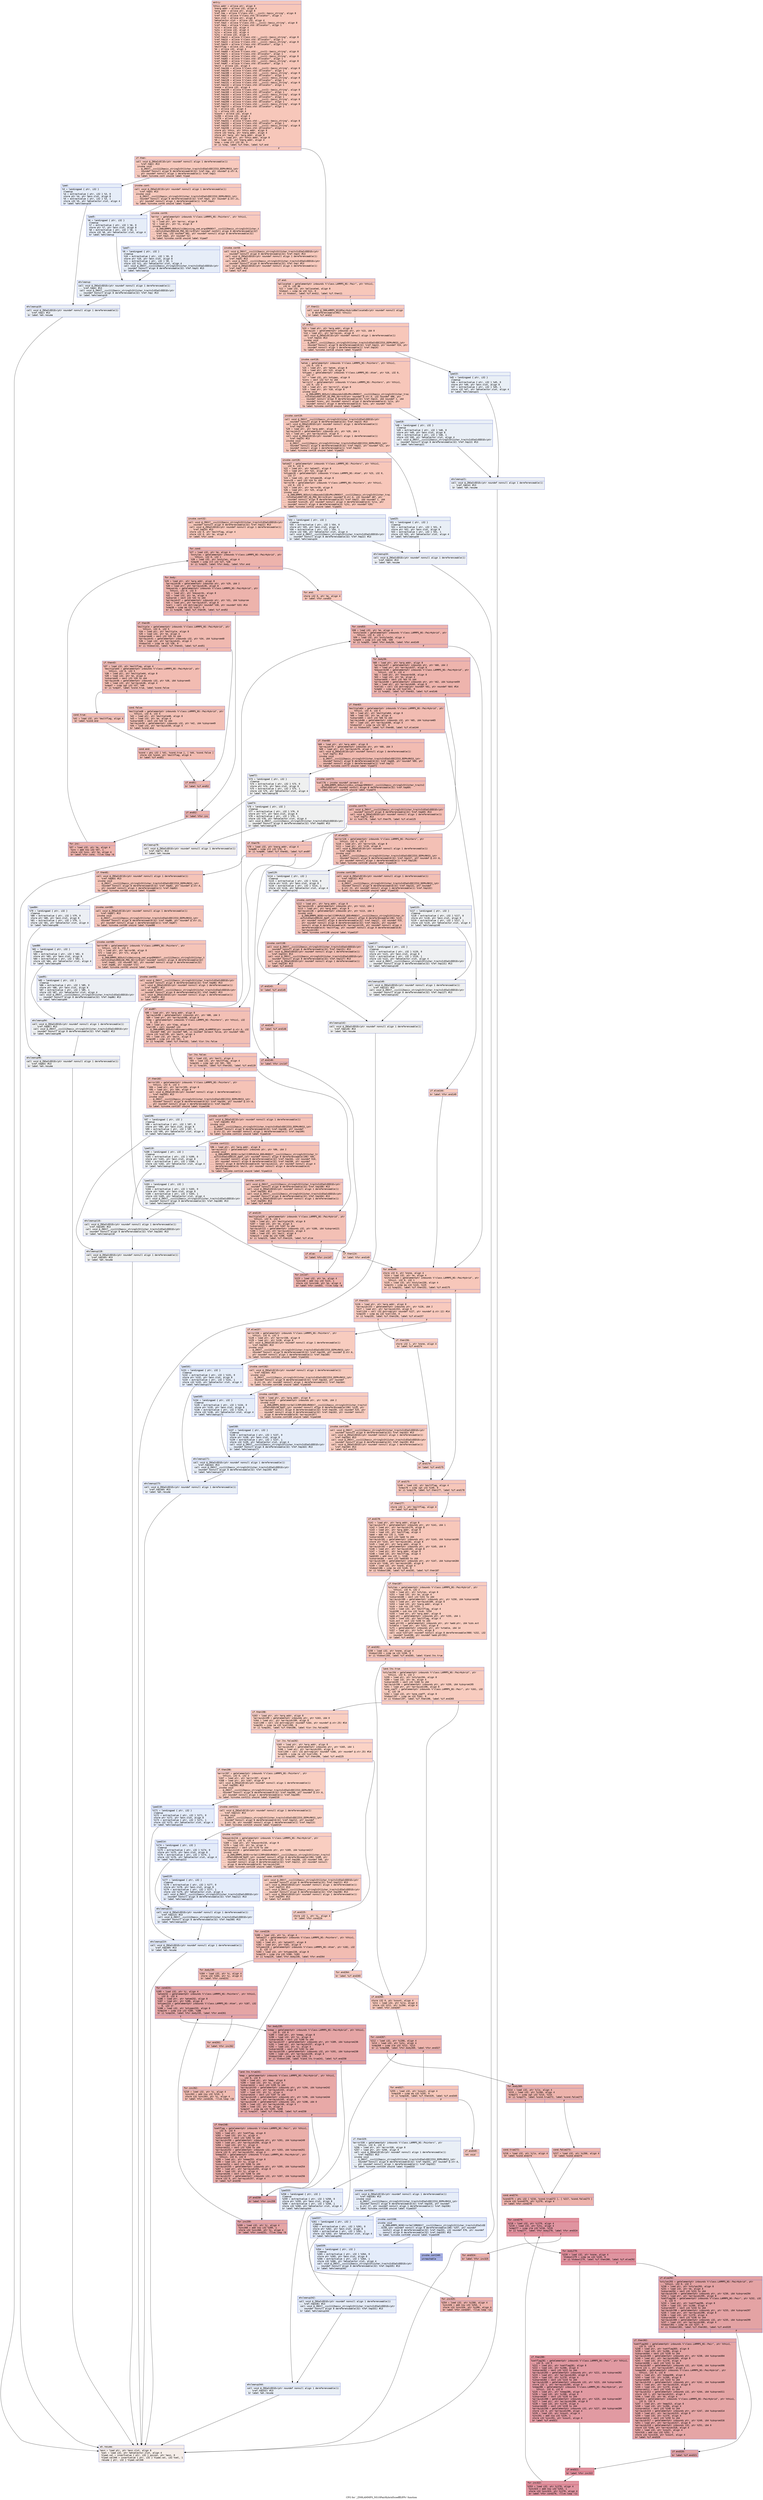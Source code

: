 digraph "CFG for '_ZN9LAMMPS_NS10PairHybrid5coeffEiPPc' function" {
	label="CFG for '_ZN9LAMMPS_NS10PairHybrid5coeffEiPPc' function";

	Node0x55975a68bb30 [shape=record,color="#3d50c3ff", style=filled, fillcolor="#ec7f6370" fontname="Courier",label="{entry:\l|  %this.addr = alloca ptr, align 8\l  %narg.addr = alloca i32, align 4\l  %arg.addr = alloca ptr, align 8\l  %ref.tmp = alloca %\"class.std::__cxx11::basic_string\", align 8\l  %ref.tmp2 = alloca %\"class.std::allocator\", align 1\l  %exn.slot = alloca ptr, align 8\l  %ehselector.slot = alloca i32, align 4\l  %ref.tmp3 = alloca %\"class.std::__cxx11::basic_string\", align 8\l  %ref.tmp4 = alloca %\"class.std::allocator\", align 1\l  %ilo = alloca i32, align 4\l  %ihi = alloca i32, align 4\l  %jlo = alloca i32, align 4\l  %jhi = alloca i32, align 4\l  %ref.tmp13 = alloca %\"class.std::__cxx11::basic_string\", align 8\l  %ref.tmp14 = alloca %\"class.std::allocator\", align 1\l  %ref.tmp22 = alloca %\"class.std::__cxx11::basic_string\", align 8\l  %ref.tmp24 = alloca %\"class.std::allocator\", align 1\l  %multflag = alloca i32, align 4\l  %m = alloca i32, align 4\l  %ref.tmp69 = alloca %\"class.std::__cxx11::basic_string\", align 8\l  %ref.tmp71 = alloca %\"class.std::allocator\", align 1\l  %ref.tmp82 = alloca %\"class.std::__cxx11::basic_string\", align 8\l  %ref.tmp83 = alloca %\"class.std::allocator\", align 1\l  %ref.tmp86 = alloca %\"class.std::__cxx11::basic_string\", align 8\l  %ref.tmp87 = alloca %\"class.std::allocator\", align 1\l  %mult = alloca i32, align 4\l  %ref.tmp104 = alloca %\"class.std::__cxx11::basic_string\", align 8\l  %ref.tmp105 = alloca %\"class.std::allocator\", align 1\l  %ref.tmp108 = alloca %\"class.std::__cxx11::basic_string\", align 8\l  %ref.tmp109 = alloca %\"class.std::allocator\", align 1\l  %ref.tmp127 = alloca %\"class.std::__cxx11::basic_string\", align 8\l  %ref.tmp128 = alloca %\"class.std::allocator\", align 1\l  %ref.tmp131 = alloca %\"class.std::__cxx11::basic_string\", align 8\l  %ref.tmp132 = alloca %\"class.std::allocator\", align 1\l  %none = alloca i32, align 4\l  %ref.tmp159 = alloca %\"class.std::__cxx11::basic_string\", align 8\l  %ref.tmp160 = alloca %\"class.std::allocator\", align 1\l  %ref.tmp163 = alloca %\"class.std::__cxx11::basic_string\", align 8\l  %ref.tmp164 = alloca %\"class.std::allocator\", align 1\l  %ref.tmp208 = alloca %\"class.std::__cxx11::basic_string\", align 8\l  %ref.tmp209 = alloca %\"class.std::allocator\", align 1\l  %ref.tmp212 = alloca %\"class.std::__cxx11::basic_string\", align 8\l  %ref.tmp213 = alloca %\"class.std::allocator\", align 1\l  %i = alloca i32, align 4\l  %j = alloca i32, align 4\l  %count = alloca i32, align 4\l  %i266 = alloca i32, align 4\l  %j270 = alloca i32, align 4\l  %ref.tmp331 = alloca %\"class.std::__cxx11::basic_string\", align 8\l  %ref.tmp332 = alloca %\"class.std::allocator\", align 1\l  %ref.tmp335 = alloca %\"class.std::__cxx11::basic_string\", align 8\l  %ref.tmp336 = alloca %\"class.std::allocator\", align 1\l  store ptr %this, ptr %this.addr, align 8\l  store i32 %narg, ptr %narg.addr, align 4\l  store ptr %arg, ptr %arg.addr, align 8\l  %this1 = load ptr, ptr %this.addr, align 8\l  %0 = load i32, ptr %narg.addr, align 4\l  %cmp = icmp slt i32 %0, 3\l  br i1 %cmp, label %if.then, label %if.end\l|{<s0>T|<s1>F}}"];
	Node0x55975a68bb30:s0 -> Node0x55975a68e750[tooltip="entry -> if.then\nProbability 50.00%" ];
	Node0x55975a68bb30:s1 -> Node0x55975a68e7c0[tooltip="entry -> if.end\nProbability 50.00%" ];
	Node0x55975a68e750 [shape=record,color="#3d50c3ff", style=filled, fillcolor="#ef886b70" fontname="Courier",label="{if.then:\l|  call void @_ZNSaIcEC1Ev(ptr noundef nonnull align 1 dereferenceable(1)\l... %ref.tmp2) #13\l  invoke void\l... @_ZNSt7__cxx1112basic_stringIcSt11char_traitsIcESaIcEEC2IS3_EEPKcRKS3_(ptr\l... noundef nonnull align 8 dereferenceable(32) %ref.tmp, ptr noundef @.str.6,\l... ptr noundef nonnull align 1 dereferenceable(1) %ref.tmp2)\l          to label %invoke.cont unwind label %lpad\l}"];
	Node0x55975a68e750 -> Node0x55975a68ea60[tooltip="if.then -> invoke.cont\nProbability 100.00%" ];
	Node0x55975a68e750 -> Node0x55975a68eae0[tooltip="if.then -> lpad\nProbability 0.00%" ];
	Node0x55975a68ea60 [shape=record,color="#3d50c3ff", style=filled, fillcolor="#ef886b70" fontname="Courier",label="{invoke.cont:\l|  call void @_ZNSaIcEC1Ev(ptr noundef nonnull align 1 dereferenceable(1)\l... %ref.tmp4) #13\l  invoke void\l... @_ZNSt7__cxx1112basic_stringIcSt11char_traitsIcESaIcEEC2IS3_EEPKcRKS3_(ptr\l... noundef nonnull align 8 dereferenceable(32) %ref.tmp3, ptr noundef @.str.21,\l... ptr noundef nonnull align 1 dereferenceable(1) %ref.tmp4)\l          to label %invoke.cont6 unwind label %lpad5\l}"];
	Node0x55975a68ea60 -> Node0x55975a68ee00[tooltip="invoke.cont -> invoke.cont6\nProbability 100.00%" ];
	Node0x55975a68ea60 -> Node0x55975a68ee50[tooltip="invoke.cont -> lpad5\nProbability 0.00%" ];
	Node0x55975a68ee00 [shape=record,color="#3d50c3ff", style=filled, fillcolor="#ef886b70" fontname="Courier",label="{invoke.cont6:\l|  %error = getelementptr inbounds %\"class.LAMMPS_NS::Pointers\", ptr %this1,\l... i32 0, i32 3\l  %1 = load ptr, ptr %error, align 8\l  %2 = load ptr, ptr %1, align 8\l  invoke void\l... @_ZN9LAMMPS_NS5utils16missing_cmd_argsERKNSt7__cxx1112basic_stringIcSt11char_t\l...raitsIcESaIcEEEiS8_PNS_5ErrorE(ptr noundef nonnull align 8 dereferenceable(32)\l... %ref.tmp, i32 noundef 482, ptr noundef nonnull align 8 dereferenceable(32)\l... %ref.tmp3, ptr noundef %2)\l          to label %invoke.cont8 unwind label %lpad7\l}"];
	Node0x55975a68ee00 -> Node0x55975a68edb0[tooltip="invoke.cont6 -> invoke.cont8\nProbability 100.00%" ];
	Node0x55975a68ee00 -> Node0x55975a68f2f0[tooltip="invoke.cont6 -> lpad7\nProbability 0.00%" ];
	Node0x55975a68edb0 [shape=record,color="#3d50c3ff", style=filled, fillcolor="#ef886b70" fontname="Courier",label="{invoke.cont8:\l|  call void @_ZNSt7__cxx1112basic_stringIcSt11char_traitsIcESaIcEED1Ev(ptr\l... noundef nonnull align 8 dereferenceable(32) %ref.tmp3) #13\l  call void @_ZNSaIcED1Ev(ptr noundef nonnull align 1 dereferenceable(1)\l... %ref.tmp4) #13\l  call void @_ZNSt7__cxx1112basic_stringIcSt11char_traitsIcESaIcEED1Ev(ptr\l... noundef nonnull align 8 dereferenceable(32) %ref.tmp) #13\l  call void @_ZNSaIcED1Ev(ptr noundef nonnull align 1 dereferenceable(1)\l... %ref.tmp2) #13\l  br label %if.end\l}"];
	Node0x55975a68edb0 -> Node0x55975a68e7c0[tooltip="invoke.cont8 -> if.end\nProbability 100.00%" ];
	Node0x55975a68eae0 [shape=record,color="#3d50c3ff", style=filled, fillcolor="#c7d7f070" fontname="Courier",label="{lpad:\l|  %3 = landingpad \{ ptr, i32 \}\l          cleanup\l  %4 = extractvalue \{ ptr, i32 \} %3, 0\l  store ptr %4, ptr %exn.slot, align 8\l  %5 = extractvalue \{ ptr, i32 \} %3, 1\l  store i32 %5, ptr %ehselector.slot, align 4\l  br label %ehcleanup10\l}"];
	Node0x55975a68eae0 -> Node0x55975a68fd10[tooltip="lpad -> ehcleanup10\nProbability 100.00%" ];
	Node0x55975a68ee50 [shape=record,color="#3d50c3ff", style=filled, fillcolor="#c7d7f070" fontname="Courier",label="{lpad5:\l|  %6 = landingpad \{ ptr, i32 \}\l          cleanup\l  %7 = extractvalue \{ ptr, i32 \} %6, 0\l  store ptr %7, ptr %exn.slot, align 8\l  %8 = extractvalue \{ ptr, i32 \} %6, 1\l  store i32 %8, ptr %ehselector.slot, align 4\l  br label %ehcleanup\l}"];
	Node0x55975a68ee50 -> Node0x55975a690080[tooltip="lpad5 -> ehcleanup\nProbability 100.00%" ];
	Node0x55975a68f2f0 [shape=record,color="#3d50c3ff", style=filled, fillcolor="#c7d7f070" fontname="Courier",label="{lpad7:\l|  %9 = landingpad \{ ptr, i32 \}\l          cleanup\l  %10 = extractvalue \{ ptr, i32 \} %9, 0\l  store ptr %10, ptr %exn.slot, align 8\l  %11 = extractvalue \{ ptr, i32 \} %9, 1\l  store i32 %11, ptr %ehselector.slot, align 4\l  call void @_ZNSt7__cxx1112basic_stringIcSt11char_traitsIcESaIcEED1Ev(ptr\l... noundef nonnull align 8 dereferenceable(32) %ref.tmp3) #13\l  br label %ehcleanup\l}"];
	Node0x55975a68f2f0 -> Node0x55975a690080[tooltip="lpad7 -> ehcleanup\nProbability 100.00%" ];
	Node0x55975a690080 [shape=record,color="#3d50c3ff", style=filled, fillcolor="#cedaeb70" fontname="Courier",label="{ehcleanup:\l|  call void @_ZNSaIcED1Ev(ptr noundef nonnull align 1 dereferenceable(1)\l... %ref.tmp4) #13\l  call void @_ZNSt7__cxx1112basic_stringIcSt11char_traitsIcESaIcEED1Ev(ptr\l... noundef nonnull align 8 dereferenceable(32) %ref.tmp) #13\l  br label %ehcleanup10\l}"];
	Node0x55975a690080 -> Node0x55975a68fd10[tooltip="ehcleanup -> ehcleanup10\nProbability 100.00%" ];
	Node0x55975a68fd10 [shape=record,color="#3d50c3ff", style=filled, fillcolor="#d1dae970" fontname="Courier",label="{ehcleanup10:\l|  call void @_ZNSaIcED1Ev(ptr noundef nonnull align 1 dereferenceable(1)\l... %ref.tmp2) #13\l  br label %eh.resume\l}"];
	Node0x55975a68fd10 -> Node0x55975a690990[tooltip="ehcleanup10 -> eh.resume\nProbability 100.00%" ];
	Node0x55975a68e7c0 [shape=record,color="#3d50c3ff", style=filled, fillcolor="#ec7f6370" fontname="Courier",label="{if.end:\l|  %allocated = getelementptr inbounds %\"class.LAMMPS_NS::Pair\", ptr %this1,\l... i32 0, i32 86\l  %12 = load i32, ptr %allocated, align 8\l  %tobool = icmp ne i32 %12, 0\l  br i1 %tobool, label %if.end12, label %if.then11\l|{<s0>T|<s1>F}}"];
	Node0x55975a68e7c0:s0 -> Node0x55975a690bd0[tooltip="if.end -> if.end12\nProbability 62.50%" ];
	Node0x55975a68e7c0:s1 -> Node0x55975a690c50[tooltip="if.end -> if.then11\nProbability 37.50%" ];
	Node0x55975a690c50 [shape=record,color="#3d50c3ff", style=filled, fillcolor="#f08b6e70" fontname="Courier",label="{if.then11:\l|  call void @_ZN9LAMMPS_NS10PairHybrid8allocateEv(ptr noundef nonnull align\l... 8 dereferenceable(992) %this1)\l  br label %if.end12\l}"];
	Node0x55975a690c50 -> Node0x55975a690bd0[tooltip="if.then11 -> if.end12\nProbability 100.00%" ];
	Node0x55975a690bd0 [shape=record,color="#3d50c3ff", style=filled, fillcolor="#ec7f6370" fontname="Courier",label="{if.end12:\l|  %13 = load ptr, ptr %arg.addr, align 8\l  %arrayidx = getelementptr inbounds ptr, ptr %13, i64 0\l  %14 = load ptr, ptr %arrayidx, align 8\l  call void @_ZNSaIcEC1Ev(ptr noundef nonnull align 1 dereferenceable(1)\l... %ref.tmp14) #13\l  invoke void\l... @_ZNSt7__cxx1112basic_stringIcSt11char_traitsIcESaIcEEC2IS3_EEPKcRKS3_(ptr\l... noundef nonnull align 8 dereferenceable(32) %ref.tmp13, ptr noundef %14, ptr\l... noundef nonnull align 1 dereferenceable(1) %ref.tmp14)\l          to label %invoke.cont16 unwind label %lpad15\l}"];
	Node0x55975a690bd0 -> Node0x55975a6911e0[tooltip="if.end12 -> invoke.cont16\nProbability 100.00%" ];
	Node0x55975a690bd0 -> Node0x55975a691230[tooltip="if.end12 -> lpad15\nProbability 0.00%" ];
	Node0x55975a6911e0 [shape=record,color="#3d50c3ff", style=filled, fillcolor="#ec7f6370" fontname="Courier",label="{invoke.cont16:\l|  %atom = getelementptr inbounds %\"class.LAMMPS_NS::Pointers\", ptr %this1,\l... i32 0, i32 6\l  %15 = load ptr, ptr %atom, align 8\l  %16 = load ptr, ptr %15, align 8\l  %ntypes = getelementptr inbounds %\"class.LAMMPS_NS::Atom\", ptr %16, i32 0,\l... i32 17\l  %17 = load i32, ptr %ntypes, align 8\l  %conv = sext i32 %17 to i64\l  %error17 = getelementptr inbounds %\"class.LAMMPS_NS::Pointers\", ptr %this1,\l... i32 0, i32 3\l  %18 = load ptr, ptr %error17, align 8\l  %19 = load ptr, ptr %18, align 8\l  invoke void\l... @_ZN9LAMMPS_NS5utils6boundsIiEEvPKciRKNSt7__cxx1112basic_stringIcSt11char_trai\l...tsIcESaIcEEEllRT_SD_PNS_5ErrorE(ptr noundef @.str.6, i32 noundef 486, ptr\l... noundef nonnull align 8 dereferenceable(32) %ref.tmp13, i64 noundef 1, i64\l... noundef %conv, ptr noundef nonnull align 4 dereferenceable(4) %ilo, ptr\l... noundef nonnull align 4 dereferenceable(4) %ihi, ptr noundef %19)\l          to label %invoke.cont19 unwind label %lpad18\l}"];
	Node0x55975a6911e0 -> Node0x55975a691190[tooltip="invoke.cont16 -> invoke.cont19\nProbability 100.00%" ];
	Node0x55975a6911e0 -> Node0x55975a691a80[tooltip="invoke.cont16 -> lpad18\nProbability 0.00%" ];
	Node0x55975a691190 [shape=record,color="#3d50c3ff", style=filled, fillcolor="#ec7f6370" fontname="Courier",label="{invoke.cont19:\l|  call void @_ZNSt7__cxx1112basic_stringIcSt11char_traitsIcESaIcEED1Ev(ptr\l... noundef nonnull align 8 dereferenceable(32) %ref.tmp13) #13\l  call void @_ZNSaIcED1Ev(ptr noundef nonnull align 1 dereferenceable(1)\l... %ref.tmp14) #13\l  %20 = load ptr, ptr %arg.addr, align 8\l  %arrayidx23 = getelementptr inbounds ptr, ptr %20, i64 1\l  %21 = load ptr, ptr %arrayidx23, align 8\l  call void @_ZNSaIcEC1Ev(ptr noundef nonnull align 1 dereferenceable(1)\l... %ref.tmp24) #13\l  invoke void\l... @_ZNSt7__cxx1112basic_stringIcSt11char_traitsIcESaIcEEC2IS3_EEPKcRKS3_(ptr\l... noundef nonnull align 8 dereferenceable(32) %ref.tmp22, ptr noundef %21, ptr\l... noundef nonnull align 1 dereferenceable(1) %ref.tmp24)\l          to label %invoke.cont26 unwind label %lpad25\l}"];
	Node0x55975a691190 -> Node0x55975a692280[tooltip="invoke.cont19 -> invoke.cont26\nProbability 100.00%" ];
	Node0x55975a691190 -> Node0x55975a692300[tooltip="invoke.cont19 -> lpad25\nProbability 0.00%" ];
	Node0x55975a692280 [shape=record,color="#3d50c3ff", style=filled, fillcolor="#ec7f6370" fontname="Courier",label="{invoke.cont26:\l|  %atom27 = getelementptr inbounds %\"class.LAMMPS_NS::Pointers\", ptr %this1,\l... i32 0, i32 6\l  %22 = load ptr, ptr %atom27, align 8\l  %23 = load ptr, ptr %22, align 8\l  %ntypes28 = getelementptr inbounds %\"class.LAMMPS_NS::Atom\", ptr %23, i32 0,\l... i32 17\l  %24 = load i32, ptr %ntypes28, align 8\l  %conv29 = sext i32 %24 to i64\l  %error30 = getelementptr inbounds %\"class.LAMMPS_NS::Pointers\", ptr %this1,\l... i32 0, i32 3\l  %25 = load ptr, ptr %error30, align 8\l  %26 = load ptr, ptr %25, align 8\l  invoke void\l... @_ZN9LAMMPS_NS5utils6boundsIiEEvPKciRKNSt7__cxx1112basic_stringIcSt11char_trai\l...tsIcESaIcEEEllRT_SD_PNS_5ErrorE(ptr noundef @.str.6, i32 noundef 487, ptr\l... noundef nonnull align 8 dereferenceable(32) %ref.tmp22, i64 noundef 1, i64\l... noundef %conv29, ptr noundef nonnull align 4 dereferenceable(4) %jlo, ptr\l... noundef nonnull align 4 dereferenceable(4) %jhi, ptr noundef %26)\l          to label %invoke.cont32 unwind label %lpad31\l}"];
	Node0x55975a692280 -> Node0x55975a692230[tooltip="invoke.cont26 -> invoke.cont32\nProbability 100.00%" ];
	Node0x55975a692280 -> Node0x55975a692bc0[tooltip="invoke.cont26 -> lpad31\nProbability 0.00%" ];
	Node0x55975a692230 [shape=record,color="#3d50c3ff", style=filled, fillcolor="#ec7f6370" fontname="Courier",label="{invoke.cont32:\l|  call void @_ZNSt7__cxx1112basic_stringIcSt11char_traitsIcESaIcEED1Ev(ptr\l... noundef nonnull align 8 dereferenceable(32) %ref.tmp22) #13\l  call void @_ZNSaIcED1Ev(ptr noundef nonnull align 1 dereferenceable(1)\l... %ref.tmp24) #13\l  store i32 0, ptr %multflag, align 4\l  store i32 0, ptr %m, align 4\l  br label %for.cond\l}"];
	Node0x55975a692230 -> Node0x55975a6932d0[tooltip="invoke.cont32 -> for.cond\nProbability 100.00%" ];
	Node0x55975a6932d0 [shape=record,color="#3d50c3ff", style=filled, fillcolor="#d6524470" fontname="Courier",label="{for.cond:\l|  %27 = load i32, ptr %m, align 4\l  %nstyles = getelementptr inbounds %\"class.LAMMPS_NS::PairHybrid\", ptr\l... %this1, i32 0, i32 1\l  %28 = load i32, ptr %nstyles, align 4\l  %cmp35 = icmp slt i32 %27, %28\l  br i1 %cmp35, label %for.body, label %for.end\l|{<s0>T|<s1>F}}"];
	Node0x55975a6932d0:s0 -> Node0x55975a693470[tooltip="for.cond -> for.body\nProbability 96.88%" ];
	Node0x55975a6932d0:s1 -> Node0x55975a6934f0[tooltip="for.cond -> for.end\nProbability 3.12%" ];
	Node0x55975a693470 [shape=record,color="#3d50c3ff", style=filled, fillcolor="#d6524470" fontname="Courier",label="{for.body:\l|  %29 = load ptr, ptr %arg.addr, align 8\l  %arrayidx36 = getelementptr inbounds ptr, ptr %29, i64 2\l  %30 = load ptr, ptr %arrayidx36, align 8\l  %keywords = getelementptr inbounds %\"class.LAMMPS_NS::PairHybrid\", ptr\l... %this1, i32 0, i32 4\l  %31 = load ptr, ptr %keywords, align 8\l  %32 = load i32, ptr %m, align 4\l  %idxprom = sext i32 %32 to i64\l  %arrayidx37 = getelementptr inbounds ptr, ptr %31, i64 %idxprom\l  %33 = load ptr, ptr %arrayidx37, align 8\l  %call = call i32 @strcmp(ptr noundef %30, ptr noundef %33) #14\l  %cmp38 = icmp eq i32 %call, 0\l  br i1 %cmp38, label %if.then39, label %if.end52\l|{<s0>T|<s1>F}}"];
	Node0x55975a693470:s0 -> Node0x55975a694410[tooltip="for.body -> if.then39\nProbability 37.50%" ];
	Node0x55975a693470:s1 -> Node0x55975a694490[tooltip="for.body -> if.end52\nProbability 62.50%" ];
	Node0x55975a694410 [shape=record,color="#3d50c3ff", style=filled, fillcolor="#de614d70" fontname="Courier",label="{if.then39:\l|  %multiple = getelementptr inbounds %\"class.LAMMPS_NS::PairHybrid\", ptr\l... %this1, i32 0, i32 5\l  %34 = load ptr, ptr %multiple, align 8\l  %35 = load i32, ptr %m, align 4\l  %idxprom40 = sext i32 %35 to i64\l  %arrayidx41 = getelementptr inbounds i32, ptr %34, i64 %idxprom40\l  %36 = load i32, ptr %arrayidx41, align 4\l  %tobool42 = icmp ne i32 %36, 0\l  br i1 %tobool42, label %if.then43, label %if.end51\l|{<s0>T|<s1>F}}"];
	Node0x55975a694410:s0 -> Node0x55975a694ac0[tooltip="if.then39 -> if.then43\nProbability 62.50%" ];
	Node0x55975a694410:s1 -> Node0x55975a694b40[tooltip="if.then39 -> if.end51\nProbability 37.50%" ];
	Node0x55975a694ac0 [shape=record,color="#3d50c3ff", style=filled, fillcolor="#e1675170" fontname="Courier",label="{if.then43:\l|  %37 = load i32, ptr %multflag, align 4\l  %multiple44 = getelementptr inbounds %\"class.LAMMPS_NS::PairHybrid\", ptr\l... %this1, i32 0, i32 5\l  %38 = load ptr, ptr %multiple44, align 8\l  %39 = load i32, ptr %m, align 4\l  %idxprom45 = sext i32 %39 to i64\l  %arrayidx46 = getelementptr inbounds i32, ptr %38, i64 %idxprom45\l  %40 = load i32, ptr %arrayidx46, align 4\l  %cmp47 = icmp sgt i32 %37, %40\l  br i1 %cmp47, label %cond.true, label %cond.false\l|{<s0>T|<s1>F}}"];
	Node0x55975a694ac0:s0 -> Node0x55975a6951e0[tooltip="if.then43 -> cond.true\nProbability 50.00%" ];
	Node0x55975a694ac0:s1 -> Node0x55975a695260[tooltip="if.then43 -> cond.false\nProbability 50.00%" ];
	Node0x55975a6951e0 [shape=record,color="#3d50c3ff", style=filled, fillcolor="#e5705870" fontname="Courier",label="{cond.true:\l|  %41 = load i32, ptr %multflag, align 4\l  br label %cond.end\l}"];
	Node0x55975a6951e0 -> Node0x55975a695470[tooltip="cond.true -> cond.end\nProbability 100.00%" ];
	Node0x55975a695260 [shape=record,color="#3d50c3ff", style=filled, fillcolor="#e5705870" fontname="Courier",label="{cond.false:\l|  %multiple48 = getelementptr inbounds %\"class.LAMMPS_NS::PairHybrid\", ptr\l... %this1, i32 0, i32 5\l  %42 = load ptr, ptr %multiple48, align 8\l  %43 = load i32, ptr %m, align 4\l  %idxprom49 = sext i32 %43 to i64\l  %arrayidx50 = getelementptr inbounds i32, ptr %42, i64 %idxprom49\l  %44 = load i32, ptr %arrayidx50, align 4\l  br label %cond.end\l}"];
	Node0x55975a695260 -> Node0x55975a695470[tooltip="cond.false -> cond.end\nProbability 100.00%" ];
	Node0x55975a695470 [shape=record,color="#3d50c3ff", style=filled, fillcolor="#e1675170" fontname="Courier",label="{cond.end:\l|  %cond = phi i32 [ %41, %cond.true ], [ %44, %cond.false ]\l  store i32 %cond, ptr %multflag, align 4\l  br label %if.end51\l}"];
	Node0x55975a695470 -> Node0x55975a694b40[tooltip="cond.end -> if.end51\nProbability 100.00%" ];
	Node0x55975a691230 [shape=record,color="#3d50c3ff", style=filled, fillcolor="#cedaeb70" fontname="Courier",label="{lpad15:\l|  %45 = landingpad \{ ptr, i32 \}\l          cleanup\l  %46 = extractvalue \{ ptr, i32 \} %45, 0\l  store ptr %46, ptr %exn.slot, align 8\l  %47 = extractvalue \{ ptr, i32 \} %45, 1\l  store i32 %47, ptr %ehselector.slot, align 4\l  br label %ehcleanup21\l}"];
	Node0x55975a691230 -> Node0x55975a6965a0[tooltip="lpad15 -> ehcleanup21\nProbability 100.00%" ];
	Node0x55975a691a80 [shape=record,color="#3d50c3ff", style=filled, fillcolor="#cedaeb70" fontname="Courier",label="{lpad18:\l|  %48 = landingpad \{ ptr, i32 \}\l          cleanup\l  %49 = extractvalue \{ ptr, i32 \} %48, 0\l  store ptr %49, ptr %exn.slot, align 8\l  %50 = extractvalue \{ ptr, i32 \} %48, 1\l  store i32 %50, ptr %ehselector.slot, align 4\l  call void @_ZNSt7__cxx1112basic_stringIcSt11char_traitsIcESaIcEED1Ev(ptr\l... noundef nonnull align 8 dereferenceable(32) %ref.tmp13) #13\l  br label %ehcleanup21\l}"];
	Node0x55975a691a80 -> Node0x55975a6965a0[tooltip="lpad18 -> ehcleanup21\nProbability 100.00%" ];
	Node0x55975a6965a0 [shape=record,color="#3d50c3ff", style=filled, fillcolor="#d4dbe670" fontname="Courier",label="{ehcleanup21:\l|  call void @_ZNSaIcED1Ev(ptr noundef nonnull align 1 dereferenceable(1)\l... %ref.tmp14) #13\l  br label %eh.resume\l}"];
	Node0x55975a6965a0 -> Node0x55975a690990[tooltip="ehcleanup21 -> eh.resume\nProbability 100.00%" ];
	Node0x55975a692300 [shape=record,color="#3d50c3ff", style=filled, fillcolor="#cedaeb70" fontname="Courier",label="{lpad25:\l|  %51 = landingpad \{ ptr, i32 \}\l          cleanup\l  %52 = extractvalue \{ ptr, i32 \} %51, 0\l  store ptr %52, ptr %exn.slot, align 8\l  %53 = extractvalue \{ ptr, i32 \} %51, 1\l  store i32 %53, ptr %ehselector.slot, align 4\l  br label %ehcleanup34\l}"];
	Node0x55975a692300 -> Node0x55975a696ef0[tooltip="lpad25 -> ehcleanup34\nProbability 100.00%" ];
	Node0x55975a692bc0 [shape=record,color="#3d50c3ff", style=filled, fillcolor="#cedaeb70" fontname="Courier",label="{lpad31:\l|  %54 = landingpad \{ ptr, i32 \}\l          cleanup\l  %55 = extractvalue \{ ptr, i32 \} %54, 0\l  store ptr %55, ptr %exn.slot, align 8\l  %56 = extractvalue \{ ptr, i32 \} %54, 1\l  store i32 %56, ptr %ehselector.slot, align 4\l  call void @_ZNSt7__cxx1112basic_stringIcSt11char_traitsIcESaIcEED1Ev(ptr\l... noundef nonnull align 8 dereferenceable(32) %ref.tmp22) #13\l  br label %ehcleanup34\l}"];
	Node0x55975a692bc0 -> Node0x55975a696ef0[tooltip="lpad31 -> ehcleanup34\nProbability 100.00%" ];
	Node0x55975a696ef0 [shape=record,color="#3d50c3ff", style=filled, fillcolor="#d4dbe670" fontname="Courier",label="{ehcleanup34:\l|  call void @_ZNSaIcED1Ev(ptr noundef nonnull align 1 dereferenceable(1)\l... %ref.tmp24) #13\l  br label %eh.resume\l}"];
	Node0x55975a696ef0 -> Node0x55975a690990[tooltip="ehcleanup34 -> eh.resume\nProbability 100.00%" ];
	Node0x55975a694b40 [shape=record,color="#3d50c3ff", style=filled, fillcolor="#de614d70" fontname="Courier",label="{if.end51:\l|  br label %if.end52\l}"];
	Node0x55975a694b40 -> Node0x55975a694490[tooltip="if.end51 -> if.end52\nProbability 100.00%" ];
	Node0x55975a694490 [shape=record,color="#3d50c3ff", style=filled, fillcolor="#d6524470" fontname="Courier",label="{if.end52:\l|  br label %for.inc\l}"];
	Node0x55975a694490 -> Node0x55975a6975f0[tooltip="if.end52 -> for.inc\nProbability 100.00%" ];
	Node0x55975a6975f0 [shape=record,color="#3d50c3ff", style=filled, fillcolor="#d6524470" fontname="Courier",label="{for.inc:\l|  %57 = load i32, ptr %m, align 4\l  %inc = add nsw i32 %57, 1\l  store i32 %inc, ptr %m, align 4\l  br label %for.cond, !llvm.loop !6\l}"];
	Node0x55975a6975f0 -> Node0x55975a6932d0[tooltip="for.inc -> for.cond\nProbability 100.00%" ];
	Node0x55975a6934f0 [shape=record,color="#3d50c3ff", style=filled, fillcolor="#ec7f6370" fontname="Courier",label="{for.end:\l|  store i32 0, ptr %m, align 4\l  br label %for.cond53\l}"];
	Node0x55975a6934f0 -> Node0x55975a697ae0[tooltip="for.end -> for.cond53\nProbability 100.00%" ];
	Node0x55975a697ae0 [shape=record,color="#3d50c3ff", style=filled, fillcolor="#d8564670" fontname="Courier",label="{for.cond53:\l|  %58 = load i32, ptr %m, align 4\l  %nstyles54 = getelementptr inbounds %\"class.LAMMPS_NS::PairHybrid\", ptr\l... %this1, i32 0, i32 1\l  %59 = load i32, ptr %nstyles54, align 4\l  %cmp55 = icmp slt i32 %58, %59\l  br i1 %cmp55, label %for.body56, label %for.end149\l|{<s0>T|<s1>F}}"];
	Node0x55975a697ae0:s0 -> Node0x55975a697e40[tooltip="for.cond53 -> for.body56\nProbability 96.88%" ];
	Node0x55975a697ae0:s1 -> Node0x55975a697ec0[tooltip="for.cond53 -> for.end149\nProbability 3.12%" ];
	Node0x55975a697e40 [shape=record,color="#3d50c3ff", style=filled, fillcolor="#d8564670" fontname="Courier",label="{for.body56:\l|  %60 = load ptr, ptr %arg.addr, align 8\l  %arrayidx57 = getelementptr inbounds ptr, ptr %60, i64 2\l  %61 = load ptr, ptr %arrayidx57, align 8\l  %keywords58 = getelementptr inbounds %\"class.LAMMPS_NS::PairHybrid\", ptr\l... %this1, i32 0, i32 4\l  %62 = load ptr, ptr %keywords58, align 8\l  %63 = load i32, ptr %m, align 4\l  %idxprom59 = sext i32 %63 to i64\l  %arrayidx60 = getelementptr inbounds ptr, ptr %62, i64 %idxprom59\l  %64 = load ptr, ptr %arrayidx60, align 8\l  %call61 = call i32 @strcmp(ptr noundef %61, ptr noundef %64) #14\l  %cmp62 = icmp eq i32 %call61, 0\l  br i1 %cmp62, label %if.then63, label %if.end146\l|{<s0>T|<s1>F}}"];
	Node0x55975a697e40:s0 -> Node0x55975a6987a0[tooltip="for.body56 -> if.then63\nProbability 37.50%" ];
	Node0x55975a697e40:s1 -> Node0x55975a698820[tooltip="for.body56 -> if.end146\nProbability 62.50%" ];
	Node0x55975a6987a0 [shape=record,color="#3d50c3ff", style=filled, fillcolor="#e1675170" fontname="Courier",label="{if.then63:\l|  %multiple64 = getelementptr inbounds %\"class.LAMMPS_NS::PairHybrid\", ptr\l... %this1, i32 0, i32 5\l  %65 = load ptr, ptr %multiple64, align 8\l  %66 = load i32, ptr %m, align 4\l  %idxprom65 = sext i32 %66 to i64\l  %arrayidx66 = getelementptr inbounds i32, ptr %65, i64 %idxprom65\l  %67 = load i32, ptr %arrayidx66, align 4\l  %tobool67 = icmp ne i32 %67, 0\l  br i1 %tobool67, label %if.then68, label %if.else144\l|{<s0>T|<s1>F}}"];
	Node0x55975a6987a0:s0 -> Node0x55975a698df0[tooltip="if.then63 -> if.then68\nProbability 96.88%" ];
	Node0x55975a6987a0:s1 -> Node0x55975a698e70[tooltip="if.then63 -> if.else144\nProbability 3.12%" ];
	Node0x55975a698df0 [shape=record,color="#3d50c3ff", style=filled, fillcolor="#e1675170" fontname="Courier",label="{if.then68:\l|  %68 = load ptr, ptr %arg.addr, align 8\l  %arrayidx70 = getelementptr inbounds ptr, ptr %68, i64 3\l  %69 = load ptr, ptr %arrayidx70, align 8\l  call void @_ZNSaIcEC1Ev(ptr noundef nonnull align 1 dereferenceable(1)\l... %ref.tmp71) #13\l  invoke void\l... @_ZNSt7__cxx1112basic_stringIcSt11char_traitsIcESaIcEEC2IS3_EEPKcRKS3_(ptr\l... noundef nonnull align 8 dereferenceable(32) %ref.tmp69, ptr noundef %69, ptr\l... noundef nonnull align 1 dereferenceable(1) %ref.tmp71)\l          to label %invoke.cont73 unwind label %lpad72\l}"];
	Node0x55975a698df0 -> Node0x55975a699320[tooltip="if.then68 -> invoke.cont73\nProbability 100.00%" ];
	Node0x55975a698df0 -> Node0x55975a6993a0[tooltip="if.then68 -> lpad72\nProbability 0.00%" ];
	Node0x55975a699320 [shape=record,color="#3d50c3ff", style=filled, fillcolor="#e1675170" fontname="Courier",label="{invoke.cont73:\l|  %call76 = invoke noundef zeroext i1\l... @_ZN9LAMMPS_NS5utils10is_integerERKNSt7__cxx1112basic_stringIcSt11char_traitsI\l...cESaIcEEE(ptr noundef nonnull align 8 dereferenceable(32) %ref.tmp69)\l          to label %invoke.cont75 unwind label %lpad74\l}"];
	Node0x55975a699320 -> Node0x55975a6992d0[tooltip="invoke.cont73 -> invoke.cont75\nProbability 100.00%" ];
	Node0x55975a699320 -> Node0x55975a699690[tooltip="invoke.cont73 -> lpad74\nProbability 0.00%" ];
	Node0x55975a6992d0 [shape=record,color="#3d50c3ff", style=filled, fillcolor="#e1675170" fontname="Courier",label="{invoke.cont75:\l|  call void @_ZNSt7__cxx1112basic_stringIcSt11char_traitsIcESaIcEED1Ev(ptr\l... noundef nonnull align 8 dereferenceable(32) %ref.tmp69) #13\l  call void @_ZNSaIcED1Ev(ptr noundef nonnull align 1 dereferenceable(1)\l... %ref.tmp71) #13\l  br i1 %call76, label %if.then79, label %if.else125\l|{<s0>T|<s1>F}}"];
	Node0x55975a6992d0:s0 -> Node0x55975a699b10[tooltip="invoke.cont75 -> if.then79\nProbability 50.00%" ];
	Node0x55975a6992d0:s1 -> Node0x55975a699b90[tooltip="invoke.cont75 -> if.else125\nProbability 50.00%" ];
	Node0x55975a699b10 [shape=record,color="#3d50c3ff", style=filled, fillcolor="#e5705870" fontname="Courier",label="{if.then79:\l|  %70 = load i32, ptr %narg.addr, align 4\l  %cmp80 = icmp slt i32 %70, 4\l  br i1 %cmp80, label %if.then81, label %if.end97\l|{<s0>T|<s1>F}}"];
	Node0x55975a699b10:s0 -> Node0x55975a699dd0[tooltip="if.then79 -> if.then81\nProbability 50.00%" ];
	Node0x55975a699b10:s1 -> Node0x55975a699e50[tooltip="if.then79 -> if.end97\nProbability 50.00%" ];
	Node0x55975a699dd0 [shape=record,color="#3d50c3ff", style=filled, fillcolor="#e97a5f70" fontname="Courier",label="{if.then81:\l|  call void @_ZNSaIcEC1Ev(ptr noundef nonnull align 1 dereferenceable(1)\l... %ref.tmp83) #13\l  invoke void\l... @_ZNSt7__cxx1112basic_stringIcSt11char_traitsIcESaIcEEC2IS3_EEPKcRKS3_(ptr\l... noundef nonnull align 8 dereferenceable(32) %ref.tmp82, ptr noundef @.str.6,\l... ptr noundef nonnull align 1 dereferenceable(1) %ref.tmp83)\l          to label %invoke.cont85 unwind label %lpad84\l}"];
	Node0x55975a699dd0 -> Node0x55975a69a160[tooltip="if.then81 -> invoke.cont85\nProbability 100.00%" ];
	Node0x55975a699dd0 -> Node0x55975a69a1e0[tooltip="if.then81 -> lpad84\nProbability 0.00%" ];
	Node0x55975a69a160 [shape=record,color="#3d50c3ff", style=filled, fillcolor="#e97a5f70" fontname="Courier",label="{invoke.cont85:\l|  call void @_ZNSaIcEC1Ev(ptr noundef nonnull align 1 dereferenceable(1)\l... %ref.tmp87) #13\l  invoke void\l... @_ZNSt7__cxx1112basic_stringIcSt11char_traitsIcESaIcEEC2IS3_EEPKcRKS3_(ptr\l... noundef nonnull align 8 dereferenceable(32) %ref.tmp86, ptr noundef @.str.21,\l... ptr noundef nonnull align 1 dereferenceable(1) %ref.tmp87)\l          to label %invoke.cont89 unwind label %lpad88\l}"];
	Node0x55975a69a160 -> Node0x55975a69a560[tooltip="invoke.cont85 -> invoke.cont89\nProbability 100.00%" ];
	Node0x55975a69a160 -> Node0x55975a69a5b0[tooltip="invoke.cont85 -> lpad88\nProbability 0.00%" ];
	Node0x55975a69a560 [shape=record,color="#3d50c3ff", style=filled, fillcolor="#e97a5f70" fontname="Courier",label="{invoke.cont89:\l|  %error90 = getelementptr inbounds %\"class.LAMMPS_NS::Pointers\", ptr\l... %this1, i32 0, i32 3\l  %71 = load ptr, ptr %error90, align 8\l  %72 = load ptr, ptr %71, align 8\l  invoke void\l... @_ZN9LAMMPS_NS5utils16missing_cmd_argsERKNSt7__cxx1112basic_stringIcSt11char_t\l...raitsIcESaIcEEEiS8_PNS_5ErrorE(ptr noundef nonnull align 8 dereferenceable(32)\l... %ref.tmp82, i32 noundef 507, ptr noundef nonnull align 8 dereferenceable(32)\l... %ref.tmp86, ptr noundef %72)\l          to label %invoke.cont92 unwind label %lpad91\l}"];
	Node0x55975a69a560 -> Node0x55975a69a510[tooltip="invoke.cont89 -> invoke.cont92\nProbability 100.00%" ];
	Node0x55975a69a560 -> Node0x55975a69aab0[tooltip="invoke.cont89 -> lpad91\nProbability 0.00%" ];
	Node0x55975a69a510 [shape=record,color="#3d50c3ff", style=filled, fillcolor="#e97a5f70" fontname="Courier",label="{invoke.cont92:\l|  call void @_ZNSt7__cxx1112basic_stringIcSt11char_traitsIcESaIcEED1Ev(ptr\l... noundef nonnull align 8 dereferenceable(32) %ref.tmp86) #13\l  call void @_ZNSaIcED1Ev(ptr noundef nonnull align 1 dereferenceable(1)\l... %ref.tmp87) #13\l  call void @_ZNSt7__cxx1112basic_stringIcSt11char_traitsIcESaIcEED1Ev(ptr\l... noundef nonnull align 8 dereferenceable(32) %ref.tmp82) #13\l  call void @_ZNSaIcED1Ev(ptr noundef nonnull align 1 dereferenceable(1)\l... %ref.tmp83) #13\l  br label %if.end97\l}"];
	Node0x55975a69a510 -> Node0x55975a699e50[tooltip="invoke.cont92 -> if.end97\nProbability 100.00%" ];
	Node0x55975a6993a0 [shape=record,color="#3d50c3ff", style=filled, fillcolor="#dbdcde70" fontname="Courier",label="{lpad72:\l|  %73 = landingpad \{ ptr, i32 \}\l          cleanup\l  %74 = extractvalue \{ ptr, i32 \} %73, 0\l  store ptr %74, ptr %exn.slot, align 8\l  %75 = extractvalue \{ ptr, i32 \} %73, 1\l  store i32 %75, ptr %ehselector.slot, align 4\l  br label %ehcleanup78\l}"];
	Node0x55975a6993a0 -> Node0x55975a69b4d0[tooltip="lpad72 -> ehcleanup78\nProbability 100.00%" ];
	Node0x55975a699690 [shape=record,color="#3d50c3ff", style=filled, fillcolor="#dbdcde70" fontname="Courier",label="{lpad74:\l|  %76 = landingpad \{ ptr, i32 \}\l          cleanup\l  %77 = extractvalue \{ ptr, i32 \} %76, 0\l  store ptr %77, ptr %exn.slot, align 8\l  %78 = extractvalue \{ ptr, i32 \} %76, 1\l  store i32 %78, ptr %ehselector.slot, align 4\l  call void @_ZNSt7__cxx1112basic_stringIcSt11char_traitsIcESaIcEED1Ev(ptr\l... noundef nonnull align 8 dereferenceable(32) %ref.tmp69) #13\l  br label %ehcleanup78\l}"];
	Node0x55975a699690 -> Node0x55975a69b4d0[tooltip="lpad74 -> ehcleanup78\nProbability 100.00%" ];
	Node0x55975a69b4d0 [shape=record,color="#3d50c3ff", style=filled, fillcolor="#e0dbd870" fontname="Courier",label="{ehcleanup78:\l|  call void @_ZNSaIcED1Ev(ptr noundef nonnull align 1 dereferenceable(1)\l... %ref.tmp71) #13\l  br label %eh.resume\l}"];
	Node0x55975a69b4d0 -> Node0x55975a690990[tooltip="ehcleanup78 -> eh.resume\nProbability 100.00%" ];
	Node0x55975a69a1e0 [shape=record,color="#3d50c3ff", style=filled, fillcolor="#d4dbe670" fontname="Courier",label="{lpad84:\l|  %79 = landingpad \{ ptr, i32 \}\l          cleanup\l  %80 = extractvalue \{ ptr, i32 \} %79, 0\l  store ptr %80, ptr %exn.slot, align 8\l  %81 = extractvalue \{ ptr, i32 \} %79, 1\l  store i32 %81, ptr %ehselector.slot, align 4\l  br label %ehcleanup96\l}"];
	Node0x55975a69a1e0 -> Node0x55975a69bdc0[tooltip="lpad84 -> ehcleanup96\nProbability 100.00%" ];
	Node0x55975a69a5b0 [shape=record,color="#3d50c3ff", style=filled, fillcolor="#d4dbe670" fontname="Courier",label="{lpad88:\l|  %82 = landingpad \{ ptr, i32 \}\l          cleanup\l  %83 = extractvalue \{ ptr, i32 \} %82, 0\l  store ptr %83, ptr %exn.slot, align 8\l  %84 = extractvalue \{ ptr, i32 \} %82, 1\l  store i32 %84, ptr %ehselector.slot, align 4\l  br label %ehcleanup94\l}"];
	Node0x55975a69a5b0 -> Node0x55975a69c130[tooltip="lpad88 -> ehcleanup94\nProbability 100.00%" ];
	Node0x55975a69aab0 [shape=record,color="#3d50c3ff", style=filled, fillcolor="#d4dbe670" fontname="Courier",label="{lpad91:\l|  %85 = landingpad \{ ptr, i32 \}\l          cleanup\l  %86 = extractvalue \{ ptr, i32 \} %85, 0\l  store ptr %86, ptr %exn.slot, align 8\l  %87 = extractvalue \{ ptr, i32 \} %85, 1\l  store i32 %87, ptr %ehselector.slot, align 4\l  call void @_ZNSt7__cxx1112basic_stringIcSt11char_traitsIcESaIcEED1Ev(ptr\l... noundef nonnull align 8 dereferenceable(32) %ref.tmp86) #13\l  br label %ehcleanup94\l}"];
	Node0x55975a69aab0 -> Node0x55975a69c130[tooltip="lpad91 -> ehcleanup94\nProbability 100.00%" ];
	Node0x55975a69c130 [shape=record,color="#3d50c3ff", style=filled, fillcolor="#d9dce170" fontname="Courier",label="{ehcleanup94:\l|  call void @_ZNSaIcED1Ev(ptr noundef nonnull align 1 dereferenceable(1)\l... %ref.tmp87) #13\l  call void @_ZNSt7__cxx1112basic_stringIcSt11char_traitsIcESaIcEED1Ev(ptr\l... noundef nonnull align 8 dereferenceable(32) %ref.tmp82) #13\l  br label %ehcleanup96\l}"];
	Node0x55975a69c130 -> Node0x55975a69bdc0[tooltip="ehcleanup94 -> ehcleanup96\nProbability 100.00%" ];
	Node0x55975a69bdc0 [shape=record,color="#3d50c3ff", style=filled, fillcolor="#dbdcde70" fontname="Courier",label="{ehcleanup96:\l|  call void @_ZNSaIcED1Ev(ptr noundef nonnull align 1 dereferenceable(1)\l... %ref.tmp83) #13\l  br label %eh.resume\l}"];
	Node0x55975a69bdc0 -> Node0x55975a690990[tooltip="ehcleanup96 -> eh.resume\nProbability 100.00%" ];
	Node0x55975a699e50 [shape=record,color="#3d50c3ff", style=filled, fillcolor="#e5705870" fontname="Courier",label="{if.end97:\l|  %88 = load ptr, ptr %arg.addr, align 8\l  %arrayidx98 = getelementptr inbounds ptr, ptr %88, i64 3\l  %89 = load ptr, ptr %arrayidx98, align 8\l  %lmp = getelementptr inbounds %\"class.LAMMPS_NS::Pointers\", ptr %this1, i32\l... 0, i32 1\l  %90 = load ptr, ptr %lmp, align 8\l  %call99 = call noundef i32\l... @_ZN9LAMMPS_NS5utils8inumericEPKciS2_bPNS_6LAMMPSE(ptr noundef @.str.6, i32\l... noundef 508, ptr noundef %89, i1 noundef zeroext false, ptr noundef %90)\l  store i32 %call99, ptr %mult, align 4\l  %91 = load i32, ptr %mult, align 4\l  %cmp100 = icmp slt i32 %91, 1\l  br i1 %cmp100, label %if.then102, label %lor.lhs.false\l|{<s0>T|<s1>F}}"];
	Node0x55975a699e50:s0 -> Node0x55975a69d150[tooltip="if.end97 -> if.then102\nProbability 37.50%" ];
	Node0x55975a699e50:s1 -> Node0x55975a69d1a0[tooltip="if.end97 -> lor.lhs.false\nProbability 62.50%" ];
	Node0x55975a69d1a0 [shape=record,color="#3d50c3ff", style=filled, fillcolor="#e8765c70" fontname="Courier",label="{lor.lhs.false:\l|  %92 = load i32, ptr %mult, align 4\l  %93 = load i32, ptr %multflag, align 4\l  %cmp101 = icmp sgt i32 %92, %93\l  br i1 %cmp101, label %if.then102, label %if.end119\l|{<s0>T|<s1>F}}"];
	Node0x55975a69d1a0:s0 -> Node0x55975a69d150[tooltip="lor.lhs.false -> if.then102\nProbability 50.00%" ];
	Node0x55975a69d1a0:s1 -> Node0x55975a69d480[tooltip="lor.lhs.false -> if.end119\nProbability 50.00%" ];
	Node0x55975a69d150 [shape=record,color="#3d50c3ff", style=filled, fillcolor="#e8765c70" fontname="Courier",label="{if.then102:\l|  %error103 = getelementptr inbounds %\"class.LAMMPS_NS::Pointers\", ptr\l... %this1, i32 0, i32 3\l  %94 = load ptr, ptr %error103, align 8\l  %95 = load ptr, ptr %94, align 8\l  call void @_ZNSaIcEC1Ev(ptr noundef nonnull align 1 dereferenceable(1)\l... %ref.tmp105) #13\l  invoke void\l... @_ZNSt7__cxx1112basic_stringIcSt11char_traitsIcESaIcEEC2IS3_EEPKcRKS3_(ptr\l... noundef nonnull align 8 dereferenceable(32) %ref.tmp104, ptr noundef @.str.6,\l... ptr noundef nonnull align 1 dereferenceable(1) %ref.tmp105)\l          to label %invoke.cont107 unwind label %lpad106\l}"];
	Node0x55975a69d150 -> Node0x55975a695e40[tooltip="if.then102 -> invoke.cont107\nProbability 100.00%" ];
	Node0x55975a69d150 -> Node0x55975a695ec0[tooltip="if.then102 -> lpad106\nProbability 0.00%" ];
	Node0x55975a695e40 [shape=record,color="#3d50c3ff", style=filled, fillcolor="#e8765c70" fontname="Courier",label="{invoke.cont107:\l|  call void @_ZNSaIcEC1Ev(ptr noundef nonnull align 1 dereferenceable(1)\l... %ref.tmp109) #13\l  invoke void\l... @_ZNSt7__cxx1112basic_stringIcSt11char_traitsIcESaIcEEC2IS3_EEPKcRKS3_(ptr\l... noundef nonnull align 8 dereferenceable(32) %ref.tmp108, ptr noundef\l... @.str.22, ptr noundef nonnull align 1 dereferenceable(1) %ref.tmp109)\l          to label %invoke.cont111 unwind label %lpad110\l}"];
	Node0x55975a695e40 -> Node0x55975a696240[tooltip="invoke.cont107 -> invoke.cont111\nProbability 100.00%" ];
	Node0x55975a695e40 -> Node0x55975a696290[tooltip="invoke.cont107 -> lpad110\nProbability 0.00%" ];
	Node0x55975a696240 [shape=record,color="#3d50c3ff", style=filled, fillcolor="#e8765c70" fontname="Courier",label="{invoke.cont111:\l|  %96 = load ptr, ptr %arg.addr, align 8\l  %arrayidx112 = getelementptr inbounds ptr, ptr %96, i64 2\l  invoke void\l... @_ZN9LAMMPS_NS5Error3allIJRPcRiS4_EEEvRKNSt7__cxx1112basic_stringIcSt11char_tr\l...aitsIcESaIcEEEiSC_DpOT_(ptr noundef nonnull align 8 dereferenceable(196) %95,\l... ptr noundef nonnull align 8 dereferenceable(32) %ref.tmp104, i32 noundef 510,\l... ptr noundef nonnull align 8 dereferenceable(32) %ref.tmp108, ptr noundef\l... nonnull align 8 dereferenceable(8) %arrayidx112, ptr noundef nonnull align 4\l... dereferenceable(4) %mult, ptr noundef nonnull align 4 dereferenceable(4)\l... %multflag)\l          to label %invoke.cont114 unwind label %lpad113\l}"];
	Node0x55975a696240 -> Node0x55975a6961f0[tooltip="invoke.cont111 -> invoke.cont114\nProbability 100.00%" ];
	Node0x55975a696240 -> Node0x55975a69ea10[tooltip="invoke.cont111 -> lpad113\nProbability 0.00%" ];
	Node0x55975a6961f0 [shape=record,color="#3d50c3ff", style=filled, fillcolor="#e8765c70" fontname="Courier",label="{invoke.cont114:\l|  call void @_ZNSt7__cxx1112basic_stringIcSt11char_traitsIcESaIcEED1Ev(ptr\l... noundef nonnull align 8 dereferenceable(32) %ref.tmp108) #13\l  call void @_ZNSaIcED1Ev(ptr noundef nonnull align 1 dereferenceable(1)\l... %ref.tmp109) #13\l  call void @_ZNSt7__cxx1112basic_stringIcSt11char_traitsIcESaIcEED1Ev(ptr\l... noundef nonnull align 8 dereferenceable(32) %ref.tmp104) #13\l  call void @_ZNSaIcED1Ev(ptr noundef nonnull align 1 dereferenceable(1)\l... %ref.tmp105) #13\l  br label %if.end119\l}"];
	Node0x55975a6961f0 -> Node0x55975a69d480[tooltip="invoke.cont114 -> if.end119\nProbability 100.00%" ];
	Node0x55975a695ec0 [shape=record,color="#3d50c3ff", style=filled, fillcolor="#d6dce470" fontname="Courier",label="{lpad106:\l|  %97 = landingpad \{ ptr, i32 \}\l          cleanup\l  %98 = extractvalue \{ ptr, i32 \} %97, 0\l  store ptr %98, ptr %exn.slot, align 8\l  %99 = extractvalue \{ ptr, i32 \} %97, 1\l  store i32 %99, ptr %ehselector.slot, align 4\l  br label %ehcleanup118\l}"];
	Node0x55975a695ec0 -> Node0x55975a69f310[tooltip="lpad106 -> ehcleanup118\nProbability 100.00%" ];
	Node0x55975a696290 [shape=record,color="#3d50c3ff", style=filled, fillcolor="#d6dce470" fontname="Courier",label="{lpad110:\l|  %100 = landingpad \{ ptr, i32 \}\l          cleanup\l  %101 = extractvalue \{ ptr, i32 \} %100, 0\l  store ptr %101, ptr %exn.slot, align 8\l  %102 = extractvalue \{ ptr, i32 \} %100, 1\l  store i32 %102, ptr %ehselector.slot, align 4\l  br label %ehcleanup116\l}"];
	Node0x55975a696290 -> Node0x55975a69f680[tooltip="lpad110 -> ehcleanup116\nProbability 100.00%" ];
	Node0x55975a69ea10 [shape=record,color="#3d50c3ff", style=filled, fillcolor="#d6dce470" fontname="Courier",label="{lpad113:\l|  %103 = landingpad \{ ptr, i32 \}\l          cleanup\l  %104 = extractvalue \{ ptr, i32 \} %103, 0\l  store ptr %104, ptr %exn.slot, align 8\l  %105 = extractvalue \{ ptr, i32 \} %103, 1\l  store i32 %105, ptr %ehselector.slot, align 4\l  call void @_ZNSt7__cxx1112basic_stringIcSt11char_traitsIcESaIcEED1Ev(ptr\l... noundef nonnull align 8 dereferenceable(32) %ref.tmp108) #13\l  br label %ehcleanup116\l}"];
	Node0x55975a69ea10 -> Node0x55975a69f680[tooltip="lpad113 -> ehcleanup116\nProbability 100.00%" ];
	Node0x55975a69f680 [shape=record,color="#3d50c3ff", style=filled, fillcolor="#d9dce170" fontname="Courier",label="{ehcleanup116:\l|  call void @_ZNSaIcED1Ev(ptr noundef nonnull align 1 dereferenceable(1)\l... %ref.tmp109) #13\l  call void @_ZNSt7__cxx1112basic_stringIcSt11char_traitsIcESaIcEED1Ev(ptr\l... noundef nonnull align 8 dereferenceable(32) %ref.tmp104) #13\l  br label %ehcleanup118\l}"];
	Node0x55975a69f680 -> Node0x55975a69f310[tooltip="ehcleanup116 -> ehcleanup118\nProbability 100.00%" ];
	Node0x55975a69f310 [shape=record,color="#3d50c3ff", style=filled, fillcolor="#dbdcde70" fontname="Courier",label="{ehcleanup118:\l|  call void @_ZNSaIcED1Ev(ptr noundef nonnull align 1 dereferenceable(1)\l... %ref.tmp105) #13\l  br label %eh.resume\l}"];
	Node0x55975a69f310 -> Node0x55975a690990[tooltip="ehcleanup118 -> eh.resume\nProbability 100.00%" ];
	Node0x55975a69d480 [shape=record,color="#3d50c3ff", style=filled, fillcolor="#e5705870" fontname="Courier",label="{if.end119:\l|  %multiple120 = getelementptr inbounds %\"class.LAMMPS_NS::PairHybrid\", ptr\l... %this1, i32 0, i32 5\l  %106 = load ptr, ptr %multiple120, align 8\l  %107 = load i32, ptr %m, align 4\l  %idxprom121 = sext i32 %107 to i64\l  %arrayidx122 = getelementptr inbounds i32, ptr %106, i64 %idxprom121\l  %108 = load i32, ptr %arrayidx122, align 4\l  %109 = load i32, ptr %mult, align 4\l  %cmp123 = icmp eq i32 %108, %109\l  br i1 %cmp123, label %if.then124, label %if.else\l|{<s0>T|<s1>F}}"];
	Node0x55975a69d480:s0 -> Node0x55975a6a04c0[tooltip="if.end119 -> if.then124\nProbability 3.12%" ];
	Node0x55975a69d480:s1 -> Node0x55975a6a0540[tooltip="if.end119 -> if.else\nProbability 96.88%" ];
	Node0x55975a6a04c0 [shape=record,color="#3d50c3ff", style=filled, fillcolor="#f4987a70" fontname="Courier",label="{if.then124:\l|  br label %for.end149\l}"];
	Node0x55975a6a04c0 -> Node0x55975a697ec0[tooltip="if.then124 -> for.end149\nProbability 100.00%" ];
	Node0x55975a6a0540 [shape=record,color="#3d50c3ff", style=filled, fillcolor="#e5705870" fontname="Courier",label="{if.else:\l|  br label %for.inc147\l}"];
	Node0x55975a6a0540 -> Node0x55975a6a06d0[tooltip="if.else -> for.inc147\nProbability 100.00%" ];
	Node0x55975a699b90 [shape=record,color="#3d50c3ff", style=filled, fillcolor="#e5705870" fontname="Courier",label="{if.else125:\l|  %error126 = getelementptr inbounds %\"class.LAMMPS_NS::Pointers\", ptr\l... %this1, i32 0, i32 3\l  %110 = load ptr, ptr %error126, align 8\l  %111 = load ptr, ptr %110, align 8\l  call void @_ZNSaIcEC1Ev(ptr noundef nonnull align 1 dereferenceable(1)\l... %ref.tmp128) #13\l  invoke void\l... @_ZNSt7__cxx1112basic_stringIcSt11char_traitsIcESaIcEEC2IS3_EEPKcRKS3_(ptr\l... noundef nonnull align 8 dereferenceable(32) %ref.tmp127, ptr noundef @.str.6,\l... ptr noundef nonnull align 1 dereferenceable(1) %ref.tmp128)\l          to label %invoke.cont130 unwind label %lpad129\l}"];
	Node0x55975a699b90 -> Node0x55975a6a0b30[tooltip="if.else125 -> invoke.cont130\nProbability 100.00%" ];
	Node0x55975a699b90 -> Node0x55975a693560[tooltip="if.else125 -> lpad129\nProbability 0.00%" ];
	Node0x55975a6a0b30 [shape=record,color="#3d50c3ff", style=filled, fillcolor="#e5705870" fontname="Courier",label="{invoke.cont130:\l|  call void @_ZNSaIcEC1Ev(ptr noundef nonnull align 1 dereferenceable(1)\l... %ref.tmp132) #13\l  invoke void\l... @_ZNSt7__cxx1112basic_stringIcSt11char_traitsIcESaIcEEC2IS3_EEPKcRKS3_(ptr\l... noundef nonnull align 8 dereferenceable(32) %ref.tmp131, ptr noundef\l... @.str.23, ptr noundef nonnull align 1 dereferenceable(1) %ref.tmp132)\l          to label %invoke.cont134 unwind label %lpad133\l}"];
	Node0x55975a6a0b30 -> Node0x55975a693880[tooltip="invoke.cont130 -> invoke.cont134\nProbability 100.00%" ];
	Node0x55975a6a0b30 -> Node0x55975a6938d0[tooltip="invoke.cont130 -> lpad133\nProbability 0.00%" ];
	Node0x55975a693880 [shape=record,color="#3d50c3ff", style=filled, fillcolor="#e5705870" fontname="Courier",label="{invoke.cont134:\l|  %112 = load ptr, ptr %arg.addr, align 8\l  %arrayidx135 = getelementptr inbounds ptr, ptr %112, i64 2\l  %113 = load ptr, ptr %arg.addr, align 8\l  %arrayidx136 = getelementptr inbounds ptr, ptr %113, i64 3\l  invoke void\l... @_ZN9LAMMPS_NS5Error3allIJRPcRiS3_EEEvRKNSt7__cxx1112basic_stringIcSt11char_tr\l...aitsIcESaIcEEEiSC_DpOT_(ptr noundef nonnull align 8 dereferenceable(196) %111,\l... ptr noundef nonnull align 8 dereferenceable(32) %ref.tmp127, i32 noundef 515,\l... ptr noundef nonnull align 8 dereferenceable(32) %ref.tmp131, ptr noundef\l... nonnull align 8 dereferenceable(8) %arrayidx135, ptr noundef nonnull align 4\l... dereferenceable(4) %multflag, ptr noundef nonnull align 8 dereferenceable(8)\l... %arrayidx136)\l          to label %invoke.cont138 unwind label %lpad137\l}"];
	Node0x55975a693880 -> Node0x55975a693830[tooltip="invoke.cont134 -> invoke.cont138\nProbability 100.00%" ];
	Node0x55975a693880 -> Node0x55975a693e40[tooltip="invoke.cont134 -> lpad137\nProbability 0.00%" ];
	Node0x55975a693830 [shape=record,color="#3d50c3ff", style=filled, fillcolor="#e5705870" fontname="Courier",label="{invoke.cont138:\l|  call void @_ZNSt7__cxx1112basic_stringIcSt11char_traitsIcESaIcEED1Ev(ptr\l... noundef nonnull align 8 dereferenceable(32) %ref.tmp131) #13\l  call void @_ZNSaIcED1Ev(ptr noundef nonnull align 1 dereferenceable(1)\l... %ref.tmp132) #13\l  call void @_ZNSt7__cxx1112basic_stringIcSt11char_traitsIcESaIcEED1Ev(ptr\l... noundef nonnull align 8 dereferenceable(32) %ref.tmp127) #13\l  call void @_ZNSaIcED1Ev(ptr noundef nonnull align 1 dereferenceable(1)\l... %ref.tmp128) #13\l  br label %if.end143\l}"];
	Node0x55975a693830 -> Node0x55975a6a2750[tooltip="invoke.cont138 -> if.end143\nProbability 100.00%" ];
	Node0x55975a693560 [shape=record,color="#3d50c3ff", style=filled, fillcolor="#d9dce170" fontname="Courier",label="{lpad129:\l|  %114 = landingpad \{ ptr, i32 \}\l          cleanup\l  %115 = extractvalue \{ ptr, i32 \} %114, 0\l  store ptr %115, ptr %exn.slot, align 8\l  %116 = extractvalue \{ ptr, i32 \} %114, 1\l  store i32 %116, ptr %ehselector.slot, align 4\l  br label %ehcleanup142\l}"];
	Node0x55975a693560 -> Node0x55975a6a2a30[tooltip="lpad129 -> ehcleanup142\nProbability 100.00%" ];
	Node0x55975a6938d0 [shape=record,color="#3d50c3ff", style=filled, fillcolor="#d9dce170" fontname="Courier",label="{lpad133:\l|  %117 = landingpad \{ ptr, i32 \}\l          cleanup\l  %118 = extractvalue \{ ptr, i32 \} %117, 0\l  store ptr %118, ptr %exn.slot, align 8\l  %119 = extractvalue \{ ptr, i32 \} %117, 1\l  store i32 %119, ptr %ehselector.slot, align 4\l  br label %ehcleanup140\l}"];
	Node0x55975a6938d0 -> Node0x55975a6a2e00[tooltip="lpad133 -> ehcleanup140\nProbability 100.00%" ];
	Node0x55975a693e40 [shape=record,color="#3d50c3ff", style=filled, fillcolor="#d9dce170" fontname="Courier",label="{lpad137:\l|  %120 = landingpad \{ ptr, i32 \}\l          cleanup\l  %121 = extractvalue \{ ptr, i32 \} %120, 0\l  store ptr %121, ptr %exn.slot, align 8\l  %122 = extractvalue \{ ptr, i32 \} %120, 1\l  store i32 %122, ptr %ehselector.slot, align 4\l  call void @_ZNSt7__cxx1112basic_stringIcSt11char_traitsIcESaIcEED1Ev(ptr\l... noundef nonnull align 8 dereferenceable(32) %ref.tmp131) #13\l  br label %ehcleanup140\l}"];
	Node0x55975a693e40 -> Node0x55975a6a2e00[tooltip="lpad137 -> ehcleanup140\nProbability 100.00%" ];
	Node0x55975a6a2e00 [shape=record,color="#3d50c3ff", style=filled, fillcolor="#dbdcde70" fontname="Courier",label="{ehcleanup140:\l|  call void @_ZNSaIcED1Ev(ptr noundef nonnull align 1 dereferenceable(1)\l... %ref.tmp132) #13\l  call void @_ZNSt7__cxx1112basic_stringIcSt11char_traitsIcESaIcEED1Ev(ptr\l... noundef nonnull align 8 dereferenceable(32) %ref.tmp127) #13\l  br label %ehcleanup142\l}"];
	Node0x55975a6a2e00 -> Node0x55975a6a2a30[tooltip="ehcleanup140 -> ehcleanup142\nProbability 100.00%" ];
	Node0x55975a6a2a30 [shape=record,color="#3d50c3ff", style=filled, fillcolor="#dedcdb70" fontname="Courier",label="{ehcleanup142:\l|  call void @_ZNSaIcED1Ev(ptr noundef nonnull align 1 dereferenceable(1)\l... %ref.tmp128) #13\l  br label %eh.resume\l}"];
	Node0x55975a6a2a30 -> Node0x55975a690990[tooltip="ehcleanup142 -> eh.resume\nProbability 100.00%" ];
	Node0x55975a6a2750 [shape=record,color="#3d50c3ff", style=filled, fillcolor="#e5705870" fontname="Courier",label="{if.end143:\l|  br label %if.end145\l}"];
	Node0x55975a6a2750 -> Node0x55975a6a3780[tooltip="if.end143 -> if.end145\nProbability 100.00%" ];
	Node0x55975a698e70 [shape=record,color="#3d50c3ff", style=filled, fillcolor="#f2907270" fontname="Courier",label="{if.else144:\l|  br label %for.end149\l}"];
	Node0x55975a698e70 -> Node0x55975a697ec0[tooltip="if.else144 -> for.end149\nProbability 100.00%" ];
	Node0x55975a6a3780 [shape=record,color="#3d50c3ff", style=filled, fillcolor="#e5705870" fontname="Courier",label="{if.end145:\l|  br label %if.end146\l}"];
	Node0x55975a6a3780 -> Node0x55975a698820[tooltip="if.end145 -> if.end146\nProbability 100.00%" ];
	Node0x55975a698820 [shape=record,color="#3d50c3ff", style=filled, fillcolor="#dc5d4a70" fontname="Courier",label="{if.end146:\l|  br label %for.inc147\l}"];
	Node0x55975a698820 -> Node0x55975a6a06d0[tooltip="if.end146 -> for.inc147\nProbability 100.00%" ];
	Node0x55975a6a06d0 [shape=record,color="#3d50c3ff", style=filled, fillcolor="#d8564670" fontname="Courier",label="{for.inc147:\l|  %123 = load i32, ptr %m, align 4\l  %inc148 = add nsw i32 %123, 1\l  store i32 %inc148, ptr %m, align 4\l  br label %for.cond53, !llvm.loop !8\l}"];
	Node0x55975a6a06d0 -> Node0x55975a697ae0[tooltip="for.inc147 -> for.cond53\nProbability 100.00%" ];
	Node0x55975a697ec0 [shape=record,color="#3d50c3ff", style=filled, fillcolor="#ec7f6370" fontname="Courier",label="{for.end149:\l|  store i32 0, ptr %none, align 4\l  %124 = load i32, ptr %m, align 4\l  %nstyles150 = getelementptr inbounds %\"class.LAMMPS_NS::PairHybrid\", ptr\l... %this1, i32 0, i32 1\l  %125 = load i32, ptr %nstyles150, align 4\l  %cmp151 = icmp eq i32 %124, %125\l  br i1 %cmp151, label %if.then152, label %if.end175\l|{<s0>T|<s1>F}}"];
	Node0x55975a697ec0:s0 -> Node0x55975a6a4000[tooltip="for.end149 -> if.then152\nProbability 50.00%" ];
	Node0x55975a697ec0:s1 -> Node0x55975a6a4080[tooltip="for.end149 -> if.end175\nProbability 50.00%" ];
	Node0x55975a6a4000 [shape=record,color="#3d50c3ff", style=filled, fillcolor="#ef886b70" fontname="Courier",label="{if.then152:\l|  %126 = load ptr, ptr %arg.addr, align 8\l  %arrayidx153 = getelementptr inbounds ptr, ptr %126, i64 2\l  %127 = load ptr, ptr %arrayidx153, align 8\l  %call154 = call i32 @strcmp(ptr noundef %127, ptr noundef @.str.12) #14\l  %cmp155 = icmp eq i32 %call154, 0\l  br i1 %cmp155, label %if.then156, label %if.else157\l|{<s0>T|<s1>F}}"];
	Node0x55975a6a4000:s0 -> Node0x55975a6a4580[tooltip="if.then152 -> if.then156\nProbability 37.50%" ];
	Node0x55975a6a4000:s1 -> Node0x55975a6a4600[tooltip="if.then152 -> if.else157\nProbability 62.50%" ];
	Node0x55975a6a4580 [shape=record,color="#3d50c3ff", style=filled, fillcolor="#f3947570" fontname="Courier",label="{if.then156:\l|  store i32 1, ptr %none, align 4\l  br label %if.end174\l}"];
	Node0x55975a6a4580 -> Node0x55975a6a47d0[tooltip="if.then156 -> if.end174\nProbability 100.00%" ];
	Node0x55975a6a4600 [shape=record,color="#3d50c3ff", style=filled, fillcolor="#f08b6e70" fontname="Courier",label="{if.else157:\l|  %error158 = getelementptr inbounds %\"class.LAMMPS_NS::Pointers\", ptr\l... %this1, i32 0, i32 3\l  %128 = load ptr, ptr %error158, align 8\l  %129 = load ptr, ptr %128, align 8\l  call void @_ZNSaIcEC1Ev(ptr noundef nonnull align 1 dereferenceable(1)\l... %ref.tmp160) #13\l  invoke void\l... @_ZNSt7__cxx1112basic_stringIcSt11char_traitsIcESaIcEEC2IS3_EEPKcRKS3_(ptr\l... noundef nonnull align 8 dereferenceable(32) %ref.tmp159, ptr noundef @.str.6,\l... ptr noundef nonnull align 1 dereferenceable(1) %ref.tmp160)\l          to label %invoke.cont162 unwind label %lpad161\l}"];
	Node0x55975a6a4600 -> Node0x55975a6a4c30[tooltip="if.else157 -> invoke.cont162\nProbability 100.00%" ];
	Node0x55975a6a4600 -> Node0x55975a6a4cb0[tooltip="if.else157 -> lpad161\nProbability 0.00%" ];
	Node0x55975a6a4c30 [shape=record,color="#3d50c3ff", style=filled, fillcolor="#f08b6e70" fontname="Courier",label="{invoke.cont162:\l|  call void @_ZNSaIcEC1Ev(ptr noundef nonnull align 1 dereferenceable(1)\l... %ref.tmp164) #13\l  invoke void\l... @_ZNSt7__cxx1112basic_stringIcSt11char_traitsIcESaIcEEC2IS3_EEPKcRKS3_(ptr\l... noundef nonnull align 8 dereferenceable(32) %ref.tmp163, ptr noundef\l... @.str.24, ptr noundef nonnull align 1 dereferenceable(1) %ref.tmp164)\l          to label %invoke.cont166 unwind label %lpad165\l}"];
	Node0x55975a6a4c30 -> Node0x55975a6a4fd0[tooltip="invoke.cont162 -> invoke.cont166\nProbability 100.00%" ];
	Node0x55975a6a4c30 -> Node0x55975a6a5020[tooltip="invoke.cont162 -> lpad165\nProbability 0.00%" ];
	Node0x55975a6a4fd0 [shape=record,color="#3d50c3ff", style=filled, fillcolor="#f08b6e70" fontname="Courier",label="{invoke.cont166:\l|  %130 = load ptr, ptr %arg.addr, align 8\l  %arrayidx167 = getelementptr inbounds ptr, ptr %130, i64 2\l  invoke void\l... @_ZN9LAMMPS_NS5Error3allIJRPcEEEvRKNSt7__cxx1112basic_stringIcSt11char_traitsI\l...cESaIcEEEiSB_DpOT_(ptr noundef nonnull align 8 dereferenceable(196) %129, ptr\l... noundef nonnull align 8 dereferenceable(32) %ref.tmp159, i32 noundef 525, ptr\l... noundef nonnull align 8 dereferenceable(32) %ref.tmp163, ptr noundef nonnull\l... align 8 dereferenceable(8) %arrayidx167)\l          to label %invoke.cont169 unwind label %lpad168\l}"];
	Node0x55975a6a4fd0 -> Node0x55975a6a4f80[tooltip="invoke.cont166 -> invoke.cont169\nProbability 100.00%" ];
	Node0x55975a6a4fd0 -> Node0x55975a6a5440[tooltip="invoke.cont166 -> lpad168\nProbability 0.00%" ];
	Node0x55975a6a4f80 [shape=record,color="#3d50c3ff", style=filled, fillcolor="#f08b6e70" fontname="Courier",label="{invoke.cont169:\l|  call void @_ZNSt7__cxx1112basic_stringIcSt11char_traitsIcESaIcEED1Ev(ptr\l... noundef nonnull align 8 dereferenceable(32) %ref.tmp163) #13\l  call void @_ZNSaIcED1Ev(ptr noundef nonnull align 1 dereferenceable(1)\l... %ref.tmp164) #13\l  call void @_ZNSt7__cxx1112basic_stringIcSt11char_traitsIcESaIcEED1Ev(ptr\l... noundef nonnull align 8 dereferenceable(32) %ref.tmp159) #13\l  call void @_ZNSaIcED1Ev(ptr noundef nonnull align 1 dereferenceable(1)\l... %ref.tmp160) #13\l  br label %if.end174\l}"];
	Node0x55975a6a4f80 -> Node0x55975a6a47d0[tooltip="invoke.cont169 -> if.end174\nProbability 100.00%" ];
	Node0x55975a6a4cb0 [shape=record,color="#3d50c3ff", style=filled, fillcolor="#c5d6f270" fontname="Courier",label="{lpad161:\l|  %131 = landingpad \{ ptr, i32 \}\l          cleanup\l  %132 = extractvalue \{ ptr, i32 \} %131, 0\l  store ptr %132, ptr %exn.slot, align 8\l  %133 = extractvalue \{ ptr, i32 \} %131, 1\l  store i32 %133, ptr %ehselector.slot, align 4\l  br label %ehcleanup173\l}"];
	Node0x55975a6a4cb0 -> Node0x55975a6a5d80[tooltip="lpad161 -> ehcleanup173\nProbability 100.00%" ];
	Node0x55975a6a5020 [shape=record,color="#3d50c3ff", style=filled, fillcolor="#c5d6f270" fontname="Courier",label="{lpad165:\l|  %134 = landingpad \{ ptr, i32 \}\l          cleanup\l  %135 = extractvalue \{ ptr, i32 \} %134, 0\l  store ptr %135, ptr %exn.slot, align 8\l  %136 = extractvalue \{ ptr, i32 \} %134, 1\l  store i32 %136, ptr %ehselector.slot, align 4\l  br label %ehcleanup171\l}"];
	Node0x55975a6a5020 -> Node0x55975a6a6080[tooltip="lpad165 -> ehcleanup171\nProbability 100.00%" ];
	Node0x55975a6a5440 [shape=record,color="#3d50c3ff", style=filled, fillcolor="#c5d6f270" fontname="Courier",label="{lpad168:\l|  %137 = landingpad \{ ptr, i32 \}\l          cleanup\l  %138 = extractvalue \{ ptr, i32 \} %137, 0\l  store ptr %138, ptr %exn.slot, align 8\l  %139 = extractvalue \{ ptr, i32 \} %137, 1\l  store i32 %139, ptr %ehselector.slot, align 4\l  call void @_ZNSt7__cxx1112basic_stringIcSt11char_traitsIcESaIcEED1Ev(ptr\l... noundef nonnull align 8 dereferenceable(32) %ref.tmp163) #13\l  br label %ehcleanup171\l}"];
	Node0x55975a6a5440 -> Node0x55975a6a6080[tooltip="lpad168 -> ehcleanup171\nProbability 100.00%" ];
	Node0x55975a6a6080 [shape=record,color="#3d50c3ff", style=filled, fillcolor="#cbd8ee70" fontname="Courier",label="{ehcleanup171:\l|  call void @_ZNSaIcED1Ev(ptr noundef nonnull align 1 dereferenceable(1)\l... %ref.tmp164) #13\l  call void @_ZNSt7__cxx1112basic_stringIcSt11char_traitsIcESaIcEED1Ev(ptr\l... noundef nonnull align 8 dereferenceable(32) %ref.tmp159) #13\l  br label %ehcleanup173\l}"];
	Node0x55975a6a6080 -> Node0x55975a6a5d80[tooltip="ehcleanup171 -> ehcleanup173\nProbability 100.00%" ];
	Node0x55975a6a5d80 [shape=record,color="#3d50c3ff", style=filled, fillcolor="#cedaeb70" fontname="Courier",label="{ehcleanup173:\l|  call void @_ZNSaIcED1Ev(ptr noundef nonnull align 1 dereferenceable(1)\l... %ref.tmp160) #13\l  br label %eh.resume\l}"];
	Node0x55975a6a5d80 -> Node0x55975a690990[tooltip="ehcleanup173 -> eh.resume\nProbability 100.00%" ];
	Node0x55975a6a47d0 [shape=record,color="#3d50c3ff", style=filled, fillcolor="#ef886b70" fontname="Courier",label="{if.end174:\l|  br label %if.end175\l}"];
	Node0x55975a6a47d0 -> Node0x55975a6a4080[tooltip="if.end174 -> if.end175\nProbability 100.00%" ];
	Node0x55975a6a4080 [shape=record,color="#3d50c3ff", style=filled, fillcolor="#ec7f6370" fontname="Courier",label="{if.end175:\l|  %140 = load i32, ptr %multflag, align 4\l  %cmp176 = icmp sgt i32 %140, 0\l  br i1 %cmp176, label %if.then177, label %if.end178\l|{<s0>T|<s1>F}}"];
	Node0x55975a6a4080:s0 -> Node0x55975a6a6b20[tooltip="if.end175 -> if.then177\nProbability 62.50%" ];
	Node0x55975a6a4080:s1 -> Node0x55975a6a6b70[tooltip="if.end175 -> if.end178\nProbability 37.50%" ];
	Node0x55975a6a6b20 [shape=record,color="#3d50c3ff", style=filled, fillcolor="#ed836670" fontname="Courier",label="{if.then177:\l|  store i32 1, ptr %multflag, align 4\l  br label %if.end178\l}"];
	Node0x55975a6a6b20 -> Node0x55975a6a6b70[tooltip="if.then177 -> if.end178\nProbability 100.00%" ];
	Node0x55975a6a6b70 [shape=record,color="#3d50c3ff", style=filled, fillcolor="#ec7f6370" fontname="Courier",label="{if.end178:\l|  %141 = load ptr, ptr %arg.addr, align 8\l  %arrayidx179 = getelementptr inbounds ptr, ptr %141, i64 1\l  %142 = load ptr, ptr %arrayidx179, align 8\l  %143 = load ptr, ptr %arg.addr, align 8\l  %144 = load i32, ptr %multflag, align 4\l  %add = add nsw i32 2, %144\l  %idxprom180 = sext i32 %add to i64\l  %arrayidx181 = getelementptr inbounds ptr, ptr %143, i64 %idxprom180\l  store ptr %142, ptr %arrayidx181, align 8\l  %145 = load ptr, ptr %arg.addr, align 8\l  %arrayidx182 = getelementptr inbounds ptr, ptr %145, i64 0\l  %146 = load ptr, ptr %arrayidx182, align 8\l  %147 = load ptr, ptr %arg.addr, align 8\l  %148 = load i32, ptr %multflag, align 4\l  %add183 = add nsw i32 1, %148\l  %idxprom184 = sext i32 %add183 to i64\l  %arrayidx185 = getelementptr inbounds ptr, ptr %147, i64 %idxprom184\l  store ptr %146, ptr %arrayidx185, align 8\l  %149 = load i32, ptr %none, align 4\l  %tobool186 = icmp ne i32 %149, 0\l  br i1 %tobool186, label %if.end192, label %if.then187\l|{<s0>T|<s1>F}}"];
	Node0x55975a6a6b70:s0 -> Node0x55975a6a7a10[tooltip="if.end178 -> if.end192\nProbability 62.50%" ];
	Node0x55975a6a6b70:s1 -> Node0x55975a6a7a90[tooltip="if.end178 -> if.then187\nProbability 37.50%" ];
	Node0x55975a6a7a90 [shape=record,color="#3d50c3ff", style=filled, fillcolor="#f08b6e70" fontname="Courier",label="{if.then187:\l|  %styles = getelementptr inbounds %\"class.LAMMPS_NS::PairHybrid\", ptr\l... %this1, i32 0, i32 2\l  %150 = load ptr, ptr %styles, align 8\l  %151 = load i32, ptr %m, align 4\l  %idxprom188 = sext i32 %151 to i64\l  %arrayidx189 = getelementptr inbounds ptr, ptr %150, i64 %idxprom188\l  %152 = load ptr, ptr %arrayidx189, align 8\l  %153 = load i32, ptr %narg.addr, align 4\l  %sub = sub nsw i32 %153, 1\l  %154 = load i32, ptr %multflag, align 4\l  %sub190 = sub nsw i32 %sub, %154\l  %155 = load ptr, ptr %arg.addr, align 8\l  %add.ptr = getelementptr inbounds ptr, ptr %155, i64 1\l  %156 = load i32, ptr %multflag, align 4\l  %idx.ext = sext i32 %156 to i64\l  %add.ptr191 = getelementptr inbounds ptr, ptr %add.ptr, i64 %idx.ext\l  %vtable = load ptr, ptr %152, align 8\l  %vfn = getelementptr inbounds ptr, ptr %vtable, i64 14\l  %157 = load ptr, ptr %vfn, align 8\l  call void %157(ptr noundef nonnull align 8 dereferenceable(908) %152, i32\l... noundef %sub190, ptr noundef %add.ptr191)\l  br label %if.end192\l}"];
	Node0x55975a6a7a90 -> Node0x55975a6a7a10[tooltip="if.then187 -> if.end192\nProbability 100.00%" ];
	Node0x55975a6a7a10 [shape=record,color="#3d50c3ff", style=filled, fillcolor="#ec7f6370" fontname="Courier",label="{if.end192:\l|  %158 = load i32, ptr %none, align 4\l  %tobool193 = icmp ne i32 %158, 0\l  br i1 %tobool193, label %if.end265, label %land.lhs.true\l|{<s0>T|<s1>F}}"];
	Node0x55975a6a7a10:s0 -> Node0x55975a6a8960[tooltip="if.end192 -> if.end265\nProbability 62.50%" ];
	Node0x55975a6a7a10:s1 -> Node0x55975a6a89e0[tooltip="if.end192 -> land.lhs.true\nProbability 37.50%" ];
	Node0x55975a6a89e0 [shape=record,color="#3d50c3ff", style=filled, fillcolor="#f08b6e70" fontname="Courier",label="{land.lhs.true:\l|  %styles194 = getelementptr inbounds %\"class.LAMMPS_NS::PairHybrid\", ptr\l... %this1, i32 0, i32 2\l  %159 = load ptr, ptr %styles194, align 8\l  %160 = load i32, ptr %m, align 4\l  %idxprom195 = sext i32 %160 to i64\l  %arrayidx196 = getelementptr inbounds ptr, ptr %159, i64 %idxprom195\l  %161 = load ptr, ptr %arrayidx196, align 8\l  %one_coeff = getelementptr inbounds %\"class.LAMMPS_NS::Pair\", ptr %161, i32\l... 0, i32 18\l  %162 = load i32, ptr %one_coeff, align 8\l  %tobool197 = icmp ne i32 %162, 0\l  br i1 %tobool197, label %if.then198, label %if.end265\l|{<s0>T|<s1>F}}"];
	Node0x55975a6a89e0:s0 -> Node0x55975a6a9150[tooltip="land.lhs.true -> if.then198\nProbability 62.50%" ];
	Node0x55975a6a89e0:s1 -> Node0x55975a6a8960[tooltip="land.lhs.true -> if.end265\nProbability 37.50%" ];
	Node0x55975a6a9150 [shape=record,color="#3d50c3ff", style=filled, fillcolor="#f2907270" fontname="Courier",label="{if.then198:\l|  %163 = load ptr, ptr %arg.addr, align 8\l  %arrayidx199 = getelementptr inbounds ptr, ptr %163, i64 0\l  %164 = load ptr, ptr %arrayidx199, align 8\l  %call200 = call i32 @strcmp(ptr noundef %164, ptr noundef @.str.25) #14\l  %cmp201 = icmp ne i32 %call200, 0\l  br i1 %cmp201, label %if.then206, label %lor.lhs.false202\l|{<s0>T|<s1>F}}"];
	Node0x55975a6a9150:s0 -> Node0x55975a6a9610[tooltip="if.then198 -> if.then206\nProbability 62.50%" ];
	Node0x55975a6a9150:s1 -> Node0x55975a6a96c0[tooltip="if.then198 -> lor.lhs.false202\nProbability 37.50%" ];
	Node0x55975a6a96c0 [shape=record,color="#3d50c3ff", style=filled, fillcolor="#f59c7d70" fontname="Courier",label="{lor.lhs.false202:\l|  %165 = load ptr, ptr %arg.addr, align 8\l  %arrayidx203 = getelementptr inbounds ptr, ptr %165, i64 1\l  %166 = load ptr, ptr %arrayidx203, align 8\l  %call204 = call i32 @strcmp(ptr noundef %166, ptr noundef @.str.25) #14\l  %cmp205 = icmp ne i32 %call204, 0\l  br i1 %cmp205, label %if.then206, label %if.end225\l|{<s0>T|<s1>F}}"];
	Node0x55975a6a96c0:s0 -> Node0x55975a6a9610[tooltip="lor.lhs.false202 -> if.then206\nProbability 62.50%" ];
	Node0x55975a6a96c0:s1 -> Node0x55975a6a9bc0[tooltip="lor.lhs.false202 -> if.end225\nProbability 37.50%" ];
	Node0x55975a6a9610 [shape=record,color="#3d50c3ff", style=filled, fillcolor="#f2907270" fontname="Courier",label="{if.then206:\l|  %error207 = getelementptr inbounds %\"class.LAMMPS_NS::Pointers\", ptr\l... %this1, i32 0, i32 3\l  %167 = load ptr, ptr %error207, align 8\l  %168 = load ptr, ptr %167, align 8\l  call void @_ZNSaIcEC1Ev(ptr noundef nonnull align 1 dereferenceable(1)\l... %ref.tmp209) #13\l  invoke void\l... @_ZNSt7__cxx1112basic_stringIcSt11char_traitsIcESaIcEEC2IS3_EEPKcRKS3_(ptr\l... noundef nonnull align 8 dereferenceable(32) %ref.tmp208, ptr noundef @.str.6,\l... ptr noundef nonnull align 1 dereferenceable(1) %ref.tmp209)\l          to label %invoke.cont211 unwind label %lpad210\l}"];
	Node0x55975a6a9610 -> Node0x55975a6aa030[tooltip="if.then206 -> invoke.cont211\nProbability 100.00%" ];
	Node0x55975a6a9610 -> Node0x55975a6aa0b0[tooltip="if.then206 -> lpad210\nProbability 0.00%" ];
	Node0x55975a6aa030 [shape=record,color="#3d50c3ff", style=filled, fillcolor="#f2907270" fontname="Courier",label="{invoke.cont211:\l|  call void @_ZNSaIcEC1Ev(ptr noundef nonnull align 1 dereferenceable(1)\l... %ref.tmp213) #13\l  invoke void\l... @_ZNSt7__cxx1112basic_stringIcSt11char_traitsIcESaIcEEC2IS3_EEPKcRKS3_(ptr\l... noundef nonnull align 8 dereferenceable(32) %ref.tmp212, ptr noundef\l... @.str.26, ptr noundef nonnull align 1 dereferenceable(1) %ref.tmp213)\l          to label %invoke.cont215 unwind label %lpad214\l}"];
	Node0x55975a6aa030 -> Node0x55975a6aa3d0[tooltip="invoke.cont211 -> invoke.cont215\nProbability 100.00%" ];
	Node0x55975a6aa030 -> Node0x55975a6aa420[tooltip="invoke.cont211 -> lpad214\nProbability 0.00%" ];
	Node0x55975a6aa3d0 [shape=record,color="#3d50c3ff", style=filled, fillcolor="#f2907270" fontname="Courier",label="{invoke.cont215:\l|  %keywords216 = getelementptr inbounds %\"class.LAMMPS_NS::PairHybrid\", ptr\l... %this1, i32 0, i32 4\l  %169 = load ptr, ptr %keywords216, align 8\l  %170 = load i32, ptr %m, align 4\l  %idxprom217 = sext i32 %170 to i64\l  %arrayidx218 = getelementptr inbounds ptr, ptr %169, i64 %idxprom217\l  invoke void\l... @_ZN9LAMMPS_NS5Error3allIJRPcEEEvRKNSt7__cxx1112basic_stringIcSt11char_traitsI\l...cESaIcEEEiSB_DpOT_(ptr noundef nonnull align 8 dereferenceable(196) %168, ptr\l... noundef nonnull align 8 dereferenceable(32) %ref.tmp208, i32 noundef 546, ptr\l... noundef nonnull align 8 dereferenceable(32) %ref.tmp212, ptr noundef nonnull\l... align 8 dereferenceable(8) %arrayidx218)\l          to label %invoke.cont220 unwind label %lpad219\l}"];
	Node0x55975a6aa3d0 -> Node0x55975a6aa380[tooltip="invoke.cont215 -> invoke.cont220\nProbability 100.00%" ];
	Node0x55975a6aa3d0 -> Node0x55975a6aaab0[tooltip="invoke.cont215 -> lpad219\nProbability 0.00%" ];
	Node0x55975a6aa380 [shape=record,color="#3d50c3ff", style=filled, fillcolor="#f2907270" fontname="Courier",label="{invoke.cont220:\l|  call void @_ZNSt7__cxx1112basic_stringIcSt11char_traitsIcESaIcEED1Ev(ptr\l... noundef nonnull align 8 dereferenceable(32) %ref.tmp212) #13\l  call void @_ZNSaIcED1Ev(ptr noundef nonnull align 1 dereferenceable(1)\l... %ref.tmp213) #13\l  call void @_ZNSt7__cxx1112basic_stringIcSt11char_traitsIcESaIcEED1Ev(ptr\l... noundef nonnull align 8 dereferenceable(32) %ref.tmp208) #13\l  call void @_ZNSaIcED1Ev(ptr noundef nonnull align 1 dereferenceable(1)\l... %ref.tmp209) #13\l  br label %if.end225\l}"];
	Node0x55975a6aa380 -> Node0x55975a6a9bc0[tooltip="invoke.cont220 -> if.end225\nProbability 100.00%" ];
	Node0x55975a6aa0b0 [shape=record,color="#3d50c3ff", style=filled, fillcolor="#c1d4f470" fontname="Courier",label="{lpad210:\l|  %171 = landingpad \{ ptr, i32 \}\l          cleanup\l  %172 = extractvalue \{ ptr, i32 \} %171, 0\l  store ptr %172, ptr %exn.slot, align 8\l  %173 = extractvalue \{ ptr, i32 \} %171, 1\l  store i32 %173, ptr %ehselector.slot, align 4\l  br label %ehcleanup224\l}"];
	Node0x55975a6aa0b0 -> Node0x55975a6ab450[tooltip="lpad210 -> ehcleanup224\nProbability 100.00%" ];
	Node0x55975a6aa420 [shape=record,color="#3d50c3ff", style=filled, fillcolor="#c1d4f470" fontname="Courier",label="{lpad214:\l|  %174 = landingpad \{ ptr, i32 \}\l          cleanup\l  %175 = extractvalue \{ ptr, i32 \} %174, 0\l  store ptr %175, ptr %exn.slot, align 8\l  %176 = extractvalue \{ ptr, i32 \} %174, 1\l  store i32 %176, ptr %ehselector.slot, align 4\l  br label %ehcleanup222\l}"];
	Node0x55975a6aa420 -> Node0x55975a6ab750[tooltip="lpad214 -> ehcleanup222\nProbability 100.00%" ];
	Node0x55975a6aaab0 [shape=record,color="#3d50c3ff", style=filled, fillcolor="#c1d4f470" fontname="Courier",label="{lpad219:\l|  %177 = landingpad \{ ptr, i32 \}\l          cleanup\l  %178 = extractvalue \{ ptr, i32 \} %177, 0\l  store ptr %178, ptr %exn.slot, align 8\l  %179 = extractvalue \{ ptr, i32 \} %177, 1\l  store i32 %179, ptr %ehselector.slot, align 4\l  call void @_ZNSt7__cxx1112basic_stringIcSt11char_traitsIcESaIcEED1Ev(ptr\l... noundef nonnull align 8 dereferenceable(32) %ref.tmp212) #13\l  br label %ehcleanup222\l}"];
	Node0x55975a6aaab0 -> Node0x55975a6ab750[tooltip="lpad219 -> ehcleanup222\nProbability 100.00%" ];
	Node0x55975a6ab750 [shape=record,color="#3d50c3ff", style=filled, fillcolor="#c7d7f070" fontname="Courier",label="{ehcleanup222:\l|  call void @_ZNSaIcED1Ev(ptr noundef nonnull align 1 dereferenceable(1)\l... %ref.tmp213) #13\l  call void @_ZNSt7__cxx1112basic_stringIcSt11char_traitsIcESaIcEED1Ev(ptr\l... noundef nonnull align 8 dereferenceable(32) %ref.tmp208) #13\l  br label %ehcleanup224\l}"];
	Node0x55975a6ab750 -> Node0x55975a6ab450[tooltip="ehcleanup222 -> ehcleanup224\nProbability 100.00%" ];
	Node0x55975a6ab450 [shape=record,color="#3d50c3ff", style=filled, fillcolor="#cbd8ee70" fontname="Courier",label="{ehcleanup224:\l|  call void @_ZNSaIcED1Ev(ptr noundef nonnull align 1 dereferenceable(1)\l... %ref.tmp209) #13\l  br label %eh.resume\l}"];
	Node0x55975a6ab450 -> Node0x55975a690990[tooltip="ehcleanup224 -> eh.resume\nProbability 100.00%" ];
	Node0x55975a6a9bc0 [shape=record,color="#3d50c3ff", style=filled, fillcolor="#f2907270" fontname="Courier",label="{if.end225:\l|  store i32 1, ptr %i, align 4\l  br label %for.cond226\l}"];
	Node0x55975a6a9bc0 -> Node0x55975a6ac170[tooltip="if.end225 -> for.cond226\nProbability 100.00%" ];
	Node0x55975a6ac170 [shape=record,color="#3d50c3ff", style=filled, fillcolor="#e1675170" fontname="Courier",label="{for.cond226:\l|  %180 = load i32, ptr %i, align 4\l  %atom227 = getelementptr inbounds %\"class.LAMMPS_NS::Pointers\", ptr %this1,\l... i32 0, i32 6\l  %181 = load ptr, ptr %atom227, align 8\l  %182 = load ptr, ptr %181, align 8\l  %ntypes228 = getelementptr inbounds %\"class.LAMMPS_NS::Atom\", ptr %182, i32\l... 0, i32 17\l  %183 = load i32, ptr %ntypes228, align 8\l  %cmp229 = icmp sle i32 %180, %183\l  br i1 %cmp229, label %for.body230, label %for.end264\l|{<s0>T|<s1>F}}"];
	Node0x55975a6ac170:s0 -> Node0x55975a6ac690[tooltip="for.cond226 -> for.body230\nProbability 96.88%" ];
	Node0x55975a6ac170:s1 -> Node0x55975a6ac710[tooltip="for.cond226 -> for.end264\nProbability 3.12%" ];
	Node0x55975a6ac690 [shape=record,color="#3d50c3ff", style=filled, fillcolor="#e1675170" fontname="Courier",label="{for.body230:\l|  %184 = load i32, ptr %i, align 4\l  store i32 %184, ptr %j, align 4\l  br label %for.cond231\l}"];
	Node0x55975a6ac690 -> Node0x55975a6ac960[tooltip="for.body230 -> for.cond231\nProbability 100.00%" ];
	Node0x55975a6ac960 [shape=record,color="#3d50c3ff", style=filled, fillcolor="#c5333470" fontname="Courier",label="{for.cond231:\l|  %185 = load i32, ptr %j, align 4\l  %atom232 = getelementptr inbounds %\"class.LAMMPS_NS::Pointers\", ptr %this1,\l... i32 0, i32 6\l  %186 = load ptr, ptr %atom232, align 8\l  %187 = load ptr, ptr %186, align 8\l  %ntypes233 = getelementptr inbounds %\"class.LAMMPS_NS::Atom\", ptr %187, i32\l... 0, i32 17\l  %188 = load i32, ptr %ntypes233, align 8\l  %cmp234 = icmp sle i32 %185, %188\l  br i1 %cmp234, label %for.body235, label %for.end261\l|{<s0>T|<s1>F}}"];
	Node0x55975a6ac960:s0 -> Node0x55975a6aced0[tooltip="for.cond231 -> for.body235\nProbability 96.88%" ];
	Node0x55975a6ac960:s1 -> Node0x55975a6acf50[tooltip="for.cond231 -> for.end261\nProbability 3.12%" ];
	Node0x55975a6aced0 [shape=record,color="#3d50c3ff", style=filled, fillcolor="#c5333470" fontname="Courier",label="{for.body235:\l|  %nmap = getelementptr inbounds %\"class.LAMMPS_NS::PairHybrid\", ptr %this1,\l... i32 0, i32 8\l  %189 = load ptr, ptr %nmap, align 8\l  %190 = load i32, ptr %i, align 4\l  %idxprom236 = sext i32 %190 to i64\l  %arrayidx237 = getelementptr inbounds ptr, ptr %189, i64 %idxprom236\l  %191 = load ptr, ptr %arrayidx237, align 8\l  %192 = load i32, ptr %j, align 4\l  %idxprom238 = sext i32 %192 to i64\l  %arrayidx239 = getelementptr inbounds i32, ptr %191, i64 %idxprom238\l  %193 = load i32, ptr %arrayidx239, align 4\l  %tobool240 = icmp ne i32 %193, 0\l  br i1 %tobool240, label %land.lhs.true241, label %if.end258\l|{<s0>T|<s1>F}}"];
	Node0x55975a6aced0:s0 -> Node0x55975a69db00[tooltip="for.body235 -> land.lhs.true241\nProbability 62.50%" ];
	Node0x55975a6aced0:s1 -> Node0x55975a69dba0[tooltip="for.body235 -> if.end258\nProbability 37.50%" ];
	Node0x55975a69db00 [shape=record,color="#3d50c3ff", style=filled, fillcolor="#ca3b3770" fontname="Courier",label="{land.lhs.true241:\l|  %map = getelementptr inbounds %\"class.LAMMPS_NS::PairHybrid\", ptr %this1,\l... i32 0, i32 9\l  %194 = load ptr, ptr %map, align 8\l  %195 = load i32, ptr %i, align 4\l  %idxprom242 = sext i32 %195 to i64\l  %arrayidx243 = getelementptr inbounds ptr, ptr %194, i64 %idxprom242\l  %196 = load ptr, ptr %arrayidx243, align 8\l  %197 = load i32, ptr %j, align 4\l  %idxprom244 = sext i32 %197 to i64\l  %arrayidx245 = getelementptr inbounds ptr, ptr %196, i64 %idxprom244\l  %198 = load ptr, ptr %arrayidx245, align 8\l  %arrayidx246 = getelementptr inbounds i32, ptr %198, i64 0\l  %199 = load i32, ptr %arrayidx246, align 4\l  %200 = load i32, ptr %m, align 4\l  %cmp247 = icmp eq i32 %199, %200\l  br i1 %cmp247, label %if.then248, label %if.end258\l|{<s0>T|<s1>F}}"];
	Node0x55975a69db00:s0 -> Node0x55975a69e5d0[tooltip="land.lhs.true241 -> if.then248\nProbability 50.00%" ];
	Node0x55975a69db00:s1 -> Node0x55975a69dba0[tooltip="land.lhs.true241 -> if.end258\nProbability 50.00%" ];
	Node0x55975a69e5d0 [shape=record,color="#3d50c3ff", style=filled, fillcolor="#d0473d70" fontname="Courier",label="{if.then248:\l|  %setflag = getelementptr inbounds %\"class.LAMMPS_NS::Pair\", ptr %this1,\l... i32 0, i32 9\l  %201 = load ptr, ptr %setflag, align 8\l  %202 = load i32, ptr %i, align 4\l  %idxprom249 = sext i32 %202 to i64\l  %arrayidx250 = getelementptr inbounds ptr, ptr %201, i64 %idxprom249\l  %203 = load ptr, ptr %arrayidx250, align 8\l  %204 = load i32, ptr %j, align 4\l  %idxprom251 = sext i32 %204 to i64\l  %arrayidx252 = getelementptr inbounds i32, ptr %203, i64 %idxprom251\l  store i32 0, ptr %arrayidx252, align 4\l  %nmap253 = getelementptr inbounds %\"class.LAMMPS_NS::PairHybrid\", ptr\l... %this1, i32 0, i32 8\l  %205 = load ptr, ptr %nmap253, align 8\l  %206 = load i32, ptr %i, align 4\l  %idxprom254 = sext i32 %206 to i64\l  %arrayidx255 = getelementptr inbounds ptr, ptr %205, i64 %idxprom254\l  %207 = load ptr, ptr %arrayidx255, align 8\l  %208 = load i32, ptr %j, align 4\l  %idxprom256 = sext i32 %208 to i64\l  %arrayidx257 = getelementptr inbounds i32, ptr %207, i64 %idxprom256\l  store i32 0, ptr %arrayidx257, align 4\l  br label %if.end258\l}"];
	Node0x55975a69e5d0 -> Node0x55975a69dba0[tooltip="if.then248 -> if.end258\nProbability 100.00%" ];
	Node0x55975a69dba0 [shape=record,color="#3d50c3ff", style=filled, fillcolor="#c5333470" fontname="Courier",label="{if.end258:\l|  br label %for.inc259\l}"];
	Node0x55975a69dba0 -> Node0x55975a6b00c0[tooltip="if.end258 -> for.inc259\nProbability 100.00%" ];
	Node0x55975a6b00c0 [shape=record,color="#3d50c3ff", style=filled, fillcolor="#c5333470" fontname="Courier",label="{for.inc259:\l|  %209 = load i32, ptr %j, align 4\l  %inc260 = add nsw i32 %209, 1\l  store i32 %inc260, ptr %j, align 4\l  br label %for.cond231, !llvm.loop !9\l}"];
	Node0x55975a6b00c0 -> Node0x55975a6ac960[tooltip="for.inc259 -> for.cond231\nProbability 100.00%" ];
	Node0x55975a6acf50 [shape=record,color="#3d50c3ff", style=filled, fillcolor="#e1675170" fontname="Courier",label="{for.end261:\l|  br label %for.inc262\l}"];
	Node0x55975a6acf50 -> Node0x55975a6b0540[tooltip="for.end261 -> for.inc262\nProbability 100.00%" ];
	Node0x55975a6b0540 [shape=record,color="#3d50c3ff", style=filled, fillcolor="#e1675170" fontname="Courier",label="{for.inc262:\l|  %210 = load i32, ptr %i, align 4\l  %inc263 = add nsw i32 %210, 1\l  store i32 %inc263, ptr %i, align 4\l  br label %for.cond226, !llvm.loop !10\l}"];
	Node0x55975a6b0540 -> Node0x55975a6ac170[tooltip="for.inc262 -> for.cond226\nProbability 100.00%" ];
	Node0x55975a6ac710 [shape=record,color="#3d50c3ff", style=filled, fillcolor="#f2907270" fontname="Courier",label="{for.end264:\l|  br label %if.end265\l}"];
	Node0x55975a6ac710 -> Node0x55975a6a8960[tooltip="for.end264 -> if.end265\nProbability 100.00%" ];
	Node0x55975a6a8960 [shape=record,color="#3d50c3ff", style=filled, fillcolor="#ec7f6370" fontname="Courier",label="{if.end265:\l|  store i32 0, ptr %count, align 4\l  %211 = load i32, ptr %ilo, align 4\l  store i32 %211, ptr %i266, align 4\l  br label %for.cond267\l}"];
	Node0x55975a6a8960 -> Node0x55975a6b0bf0[tooltip="if.end265 -> for.cond267\nProbability 100.00%" ];
	Node0x55975a6b0bf0 [shape=record,color="#3d50c3ff", style=filled, fillcolor="#d6524470" fontname="Courier",label="{for.cond267:\l|  %212 = load i32, ptr %i266, align 4\l  %213 = load i32, ptr %ihi, align 4\l  %cmp268 = icmp sle i32 %212, %213\l  br i1 %cmp268, label %for.body269, label %for.end327\l|{<s0>T|<s1>F}}"];
	Node0x55975a6b0bf0:s0 -> Node0x55975a6b0e90[tooltip="for.cond267 -> for.body269\nProbability 96.88%" ];
	Node0x55975a6b0bf0:s1 -> Node0x55975a6b0f10[tooltip="for.cond267 -> for.end327\nProbability 3.12%" ];
	Node0x55975a6b0e90 [shape=record,color="#3d50c3ff", style=filled, fillcolor="#d6524470" fontname="Courier",label="{for.body269:\l|  %214 = load i32, ptr %jlo, align 4\l  %215 = load i32, ptr %i266, align 4\l  %cmp271 = icmp sgt i32 %214, %215\l  br i1 %cmp271, label %cond.true272, label %cond.false273\l|{<s0>T|<s1>F}}"];
	Node0x55975a6b0e90:s0 -> Node0x55975a6b11f0[tooltip="for.body269 -> cond.true272\nProbability 50.00%" ];
	Node0x55975a6b0e90:s1 -> Node0x55975a6b1270[tooltip="for.body269 -> cond.false273\nProbability 50.00%" ];
	Node0x55975a6b11f0 [shape=record,color="#3d50c3ff", style=filled, fillcolor="#dc5d4a70" fontname="Courier",label="{cond.true272:\l|  %216 = load i32, ptr %jlo, align 4\l  br label %cond.end274\l}"];
	Node0x55975a6b11f0 -> Node0x55975a6b1420[tooltip="cond.true272 -> cond.end274\nProbability 100.00%" ];
	Node0x55975a6b1270 [shape=record,color="#3d50c3ff", style=filled, fillcolor="#dc5d4a70" fontname="Courier",label="{cond.false273:\l|  %217 = load i32, ptr %i266, align 4\l  br label %cond.end274\l}"];
	Node0x55975a6b1270 -> Node0x55975a6b1420[tooltip="cond.false273 -> cond.end274\nProbability 100.00%" ];
	Node0x55975a6b1420 [shape=record,color="#3d50c3ff", style=filled, fillcolor="#d6524470" fontname="Courier",label="{cond.end274:\l|  %cond275 = phi i32 [ %216, %cond.true272 ], [ %217, %cond.false273 ]\l  store i32 %cond275, ptr %j270, align 4\l  br label %for.cond276\l}"];
	Node0x55975a6b1420 -> Node0x55975a6b16c0[tooltip="cond.end274 -> for.cond276\nProbability 100.00%" ];
	Node0x55975a6b16c0 [shape=record,color="#b70d28ff", style=filled, fillcolor="#b70d2870" fontname="Courier",label="{for.cond276:\l|  %218 = load i32, ptr %j270, align 4\l  %219 = load i32, ptr %jhi, align 4\l  %cmp277 = icmp sle i32 %218, %219\l  br i1 %cmp277, label %for.body278, label %for.end324\l|{<s0>T|<s1>F}}"];
	Node0x55975a6b16c0:s0 -> Node0x55975a6b1960[tooltip="for.cond276 -> for.body278\nProbability 96.88%" ];
	Node0x55975a6b16c0:s1 -> Node0x55975a6b19e0[tooltip="for.cond276 -> for.end324\nProbability 3.12%" ];
	Node0x55975a6b1960 [shape=record,color="#b70d28ff", style=filled, fillcolor="#b70d2870" fontname="Courier",label="{for.body278:\l|  %220 = load i32, ptr %none, align 4\l  %tobool279 = icmp ne i32 %220, 0\l  br i1 %tobool279, label %if.then280, label %if.else292\l|{<s0>T|<s1>F}}"];
	Node0x55975a6b1960:s0 -> Node0x55975a6b1c50[tooltip="for.body278 -> if.then280\nProbability 62.50%" ];
	Node0x55975a6b1960:s1 -> Node0x55975a6b1cd0[tooltip="for.body278 -> if.else292\nProbability 37.50%" ];
	Node0x55975a6b1c50 [shape=record,color="#b70d28ff", style=filled, fillcolor="#bb1b2c70" fontname="Courier",label="{if.then280:\l|  %setflag281 = getelementptr inbounds %\"class.LAMMPS_NS::Pair\", ptr %this1,\l... i32 0, i32 9\l  %221 = load ptr, ptr %setflag281, align 8\l  %222 = load i32, ptr %i266, align 4\l  %idxprom282 = sext i32 %222 to i64\l  %arrayidx283 = getelementptr inbounds ptr, ptr %221, i64 %idxprom282\l  %223 = load ptr, ptr %arrayidx283, align 8\l  %224 = load i32, ptr %j270, align 4\l  %idxprom284 = sext i32 %224 to i64\l  %arrayidx285 = getelementptr inbounds i32, ptr %223, i64 %idxprom284\l  store i32 1, ptr %arrayidx285, align 4\l  %nmap286 = getelementptr inbounds %\"class.LAMMPS_NS::PairHybrid\", ptr\l... %this1, i32 0, i32 8\l  %225 = load ptr, ptr %nmap286, align 8\l  %226 = load i32, ptr %i266, align 4\l  %idxprom287 = sext i32 %226 to i64\l  %arrayidx288 = getelementptr inbounds ptr, ptr %225, i64 %idxprom287\l  %227 = load ptr, ptr %arrayidx288, align 8\l  %228 = load i32, ptr %j270, align 4\l  %idxprom289 = sext i32 %228 to i64\l  %arrayidx290 = getelementptr inbounds i32, ptr %227, i64 %idxprom289\l  store i32 0, ptr %arrayidx290, align 4\l  %229 = load i32, ptr %count, align 4\l  %inc291 = add nsw i32 %229, 1\l  store i32 %inc291, ptr %count, align 4\l  br label %if.end321\l}"];
	Node0x55975a6b1c50 -> Node0x55975a6b2d00[tooltip="if.then280 -> if.end321\nProbability 100.00%" ];
	Node0x55975a6b1cd0 [shape=record,color="#3d50c3ff", style=filled, fillcolor="#c32e3170" fontname="Courier",label="{if.else292:\l|  %styles293 = getelementptr inbounds %\"class.LAMMPS_NS::PairHybrid\", ptr\l... %this1, i32 0, i32 2\l  %230 = load ptr, ptr %styles293, align 8\l  %231 = load i32, ptr %m, align 4\l  %idxprom294 = sext i32 %231 to i64\l  %arrayidx295 = getelementptr inbounds ptr, ptr %230, i64 %idxprom294\l  %232 = load ptr, ptr %arrayidx295, align 8\l  %setflag296 = getelementptr inbounds %\"class.LAMMPS_NS::Pair\", ptr %232, i32\l... 0, i32 9\l  %233 = load ptr, ptr %setflag296, align 8\l  %234 = load i32, ptr %i266, align 4\l  %idxprom297 = sext i32 %234 to i64\l  %arrayidx298 = getelementptr inbounds ptr, ptr %233, i64 %idxprom297\l  %235 = load ptr, ptr %arrayidx298, align 8\l  %236 = load i32, ptr %j270, align 4\l  %idxprom299 = sext i32 %236 to i64\l  %arrayidx300 = getelementptr inbounds i32, ptr %235, i64 %idxprom299\l  %237 = load i32, ptr %arrayidx300, align 4\l  %tobool301 = icmp ne i32 %237, 0\l  br i1 %tobool301, label %if.then302, label %if.end320\l|{<s0>T|<s1>F}}"];
	Node0x55975a6b1cd0:s0 -> Node0x55975a6b38e0[tooltip="if.else292 -> if.then302\nProbability 62.50%" ];
	Node0x55975a6b1cd0:s1 -> Node0x55975a6b3960[tooltip="if.else292 -> if.end320\nProbability 37.50%" ];
	Node0x55975a6b38e0 [shape=record,color="#3d50c3ff", style=filled, fillcolor="#c5333470" fontname="Courier",label="{if.then302:\l|  %setflag303 = getelementptr inbounds %\"class.LAMMPS_NS::Pair\", ptr %this1,\l... i32 0, i32 9\l  %238 = load ptr, ptr %setflag303, align 8\l  %239 = load i32, ptr %i266, align 4\l  %idxprom304 = sext i32 %239 to i64\l  %arrayidx305 = getelementptr inbounds ptr, ptr %238, i64 %idxprom304\l  %240 = load ptr, ptr %arrayidx305, align 8\l  %241 = load i32, ptr %j270, align 4\l  %idxprom306 = sext i32 %241 to i64\l  %arrayidx307 = getelementptr inbounds i32, ptr %240, i64 %idxprom306\l  store i32 1, ptr %arrayidx307, align 4\l  %nmap308 = getelementptr inbounds %\"class.LAMMPS_NS::PairHybrid\", ptr\l... %this1, i32 0, i32 8\l  %242 = load ptr, ptr %nmap308, align 8\l  %243 = load i32, ptr %i266, align 4\l  %idxprom309 = sext i32 %243 to i64\l  %arrayidx310 = getelementptr inbounds ptr, ptr %242, i64 %idxprom309\l  %244 = load ptr, ptr %arrayidx310, align 8\l  %245 = load i32, ptr %j270, align 4\l  %idxprom311 = sext i32 %245 to i64\l  %arrayidx312 = getelementptr inbounds i32, ptr %244, i64 %idxprom311\l  store i32 1, ptr %arrayidx312, align 4\l  %246 = load i32, ptr %m, align 4\l  %map313 = getelementptr inbounds %\"class.LAMMPS_NS::PairHybrid\", ptr %this1,\l... i32 0, i32 9\l  %247 = load ptr, ptr %map313, align 8\l  %248 = load i32, ptr %i266, align 4\l  %idxprom314 = sext i32 %248 to i64\l  %arrayidx315 = getelementptr inbounds ptr, ptr %247, i64 %idxprom314\l  %249 = load ptr, ptr %arrayidx315, align 8\l  %250 = load i32, ptr %j270, align 4\l  %idxprom316 = sext i32 %250 to i64\l  %arrayidx317 = getelementptr inbounds ptr, ptr %249, i64 %idxprom316\l  %251 = load ptr, ptr %arrayidx317, align 8\l  %arrayidx318 = getelementptr inbounds i32, ptr %251, i64 0\l  store i32 %246, ptr %arrayidx318, align 4\l  %252 = load i32, ptr %count, align 4\l  %inc319 = add nsw i32 %252, 1\l  store i32 %inc319, ptr %count, align 4\l  br label %if.end320\l}"];
	Node0x55975a6b38e0 -> Node0x55975a6b3960[tooltip="if.then302 -> if.end320\nProbability 100.00%" ];
	Node0x55975a6b3960 [shape=record,color="#3d50c3ff", style=filled, fillcolor="#c32e3170" fontname="Courier",label="{if.end320:\l|  br label %if.end321\l}"];
	Node0x55975a6b3960 -> Node0x55975a6b2d00[tooltip="if.end320 -> if.end321\nProbability 100.00%" ];
	Node0x55975a6b2d00 [shape=record,color="#b70d28ff", style=filled, fillcolor="#b70d2870" fontname="Courier",label="{if.end321:\l|  br label %for.inc322\l}"];
	Node0x55975a6b2d00 -> Node0x55975a6b52a0[tooltip="if.end321 -> for.inc322\nProbability 100.00%" ];
	Node0x55975a6b52a0 [shape=record,color="#b70d28ff", style=filled, fillcolor="#b70d2870" fontname="Courier",label="{for.inc322:\l|  %253 = load i32, ptr %j270, align 4\l  %inc323 = add nsw i32 %253, 1\l  store i32 %inc323, ptr %j270, align 4\l  br label %for.cond276, !llvm.loop !11\l}"];
	Node0x55975a6b52a0 -> Node0x55975a6b16c0[tooltip="for.inc322 -> for.cond276\nProbability 100.00%" ];
	Node0x55975a6b19e0 [shape=record,color="#3d50c3ff", style=filled, fillcolor="#d6524470" fontname="Courier",label="{for.end324:\l|  br label %for.inc325\l}"];
	Node0x55975a6b19e0 -> Node0x55975a6b5720[tooltip="for.end324 -> for.inc325\nProbability 100.00%" ];
	Node0x55975a6b5720 [shape=record,color="#3d50c3ff", style=filled, fillcolor="#d6524470" fontname="Courier",label="{for.inc325:\l|  %254 = load i32, ptr %i266, align 4\l  %inc326 = add nsw i32 %254, 1\l  store i32 %inc326, ptr %i266, align 4\l  br label %for.cond267, !llvm.loop !12\l}"];
	Node0x55975a6b5720 -> Node0x55975a6b0bf0[tooltip="for.inc325 -> for.cond267\nProbability 100.00%" ];
	Node0x55975a6b0f10 [shape=record,color="#3d50c3ff", style=filled, fillcolor="#ec7f6370" fontname="Courier",label="{for.end327:\l|  %255 = load i32, ptr %count, align 4\l  %cmp328 = icmp eq i32 %255, 0\l  br i1 %cmp328, label %if.then329, label %if.end345\l|{<s0>T|<s1>F}}"];
	Node0x55975a6b0f10:s0 -> Node0x55975a6b5cd0[tooltip="for.end327 -> if.then329\nProbability 0.00%" ];
	Node0x55975a6b0f10:s1 -> Node0x55975a6b5d50[tooltip="for.end327 -> if.end345\nProbability 100.00%" ];
	Node0x55975a6b5cd0 [shape=record,color="#3d50c3ff", style=filled, fillcolor="#cedaeb70" fontname="Courier",label="{if.then329:\l|  %error330 = getelementptr inbounds %\"class.LAMMPS_NS::Pointers\", ptr\l... %this1, i32 0, i32 3\l  %256 = load ptr, ptr %error330, align 8\l  %257 = load ptr, ptr %256, align 8\l  call void @_ZNSaIcEC1Ev(ptr noundef nonnull align 1 dereferenceable(1)\l... %ref.tmp332) #13\l  invoke void\l... @_ZNSt7__cxx1112basic_stringIcSt11char_traitsIcESaIcEEC2IS3_EEPKcRKS3_(ptr\l... noundef nonnull align 8 dereferenceable(32) %ref.tmp331, ptr noundef @.str.6,\l... ptr noundef nonnull align 1 dereferenceable(1) %ref.tmp332)\l          to label %invoke.cont334 unwind label %lpad333\l}"];
	Node0x55975a6b5cd0 -> Node0x55975a6a0e30[tooltip="if.then329 -> invoke.cont334\nProbability 50.00%" ];
	Node0x55975a6b5cd0 -> Node0x55975a6a0eb0[tooltip="if.then329 -> lpad333\nProbability 50.00%" ];
	Node0x55975a6a0e30 [shape=record,color="#3d50c3ff", style=filled, fillcolor="#c7d7f070" fontname="Courier",label="{invoke.cont334:\l|  call void @_ZNSaIcEC1Ev(ptr noundef nonnull align 1 dereferenceable(1)\l... %ref.tmp336) #13\l  invoke void\l... @_ZNSt7__cxx1112basic_stringIcSt11char_traitsIcESaIcEEC2IS3_EEPKcRKS3_(ptr\l... noundef nonnull align 8 dereferenceable(32) %ref.tmp335, ptr noundef\l... @.str.27, ptr noundef nonnull align 1 dereferenceable(1) %ref.tmp336)\l          to label %invoke.cont338 unwind label %lpad337\l}"];
	Node0x55975a6a0e30 -> Node0x55975a6a11d0[tooltip="invoke.cont334 -> invoke.cont338\nProbability 50.00%" ];
	Node0x55975a6a0e30 -> Node0x55975a6a1220[tooltip="invoke.cont334 -> lpad337\nProbability 50.00%" ];
	Node0x55975a6a11d0 [shape=record,color="#3d50c3ff", style=filled, fillcolor="#c1d4f470" fontname="Courier",label="{invoke.cont338:\l|  invoke void\l... @_ZN9LAMMPS_NS5Error3allERKNSt7__cxx1112basic_stringIcSt11char_traitsIcESaIcEE\l...EiS8_(ptr noundef nonnull align 8 dereferenceable(196) %257, ptr noundef\l... nonnull align 8 dereferenceable(32) %ref.tmp331, i32 noundef 576, ptr noundef\l... nonnull align 8 dereferenceable(32) %ref.tmp335) #15\l          to label %invoke.cont340 unwind label %lpad339\l}"];
	Node0x55975a6a11d0 -> Node0x55975a6a1180[tooltip="invoke.cont338 -> invoke.cont340\nProbability 0.00%" ];
	Node0x55975a6a11d0 -> Node0x55975a6a1480[tooltip="invoke.cont338 -> lpad339\nProbability 100.00%" ];
	Node0x55975a6a1180 [shape=record,color="#3d50c3ff", style=filled, fillcolor="#3d50c370" fontname="Courier",label="{invoke.cont340:\l|  unreachable\l}"];
	Node0x55975a6a0eb0 [shape=record,color="#3d50c3ff", style=filled, fillcolor="#c7d7f070" fontname="Courier",label="{lpad333:\l|  %258 = landingpad \{ ptr, i32 \}\l          cleanup\l  %259 = extractvalue \{ ptr, i32 \} %258, 0\l  store ptr %259, ptr %exn.slot, align 8\l  %260 = extractvalue \{ ptr, i32 \} %258, 1\l  store i32 %260, ptr %ehselector.slot, align 4\l  br label %ehcleanup344\l}"];
	Node0x55975a6a0eb0 -> Node0x55975a6a1a40[tooltip="lpad333 -> ehcleanup344\nProbability 100.00%" ];
	Node0x55975a6a1220 [shape=record,color="#3d50c3ff", style=filled, fillcolor="#c1d4f470" fontname="Courier",label="{lpad337:\l|  %261 = landingpad \{ ptr, i32 \}\l          cleanup\l  %262 = extractvalue \{ ptr, i32 \} %261, 0\l  store ptr %262, ptr %exn.slot, align 8\l  %263 = extractvalue \{ ptr, i32 \} %261, 1\l  store i32 %263, ptr %ehselector.slot, align 4\l  br label %ehcleanup342\l}"];
	Node0x55975a6a1220 -> Node0x55975a6a1d90[tooltip="lpad337 -> ehcleanup342\nProbability 100.00%" ];
	Node0x55975a6a1480 [shape=record,color="#3d50c3ff", style=filled, fillcolor="#c1d4f470" fontname="Courier",label="{lpad339:\l|  %264 = landingpad \{ ptr, i32 \}\l          cleanup\l  %265 = extractvalue \{ ptr, i32 \} %264, 0\l  store ptr %265, ptr %exn.slot, align 8\l  %266 = extractvalue \{ ptr, i32 \} %264, 1\l  store i32 %266, ptr %ehselector.slot, align 4\l  call void @_ZNSt7__cxx1112basic_stringIcSt11char_traitsIcESaIcEED1Ev(ptr\l... noundef nonnull align 8 dereferenceable(32) %ref.tmp335) #13\l  br label %ehcleanup342\l}"];
	Node0x55975a6a1480 -> Node0x55975a6a1d90[tooltip="lpad339 -> ehcleanup342\nProbability 100.00%" ];
	Node0x55975a6a1d90 [shape=record,color="#3d50c3ff", style=filled, fillcolor="#c7d7f070" fontname="Courier",label="{ehcleanup342:\l|  call void @_ZNSaIcED1Ev(ptr noundef nonnull align 1 dereferenceable(1)\l... %ref.tmp336) #13\l  call void @_ZNSt7__cxx1112basic_stringIcSt11char_traitsIcESaIcEED1Ev(ptr\l... noundef nonnull align 8 dereferenceable(32) %ref.tmp331) #13\l  br label %ehcleanup344\l}"];
	Node0x55975a6a1d90 -> Node0x55975a6a1a40[tooltip="ehcleanup342 -> ehcleanup344\nProbability 100.00%" ];
	Node0x55975a6a1a40 [shape=record,color="#3d50c3ff", style=filled, fillcolor="#cedaeb70" fontname="Courier",label="{ehcleanup344:\l|  call void @_ZNSaIcED1Ev(ptr noundef nonnull align 1 dereferenceable(1)\l... %ref.tmp332) #13\l  br label %eh.resume\l}"];
	Node0x55975a6a1a40 -> Node0x55975a690990[tooltip="ehcleanup344 -> eh.resume\nProbability 100.00%" ];
	Node0x55975a6b5d50 [shape=record,color="#3d50c3ff", style=filled, fillcolor="#ec7f6370" fontname="Courier",label="{if.end345:\l|  ret void\l}"];
	Node0x55975a690990 [shape=record,color="#3d50c3ff", style=filled, fillcolor="#e8d6cc70" fontname="Courier",label="{eh.resume:\l|  %exn = load ptr, ptr %exn.slot, align 8\l  %sel = load i32, ptr %ehselector.slot, align 4\l  %lpad.val = insertvalue \{ ptr, i32 \} poison, ptr %exn, 0\l  %lpad.val346 = insertvalue \{ ptr, i32 \} %lpad.val, i32 %sel, 1\l  resume \{ ptr, i32 \} %lpad.val346\l}"];
}
